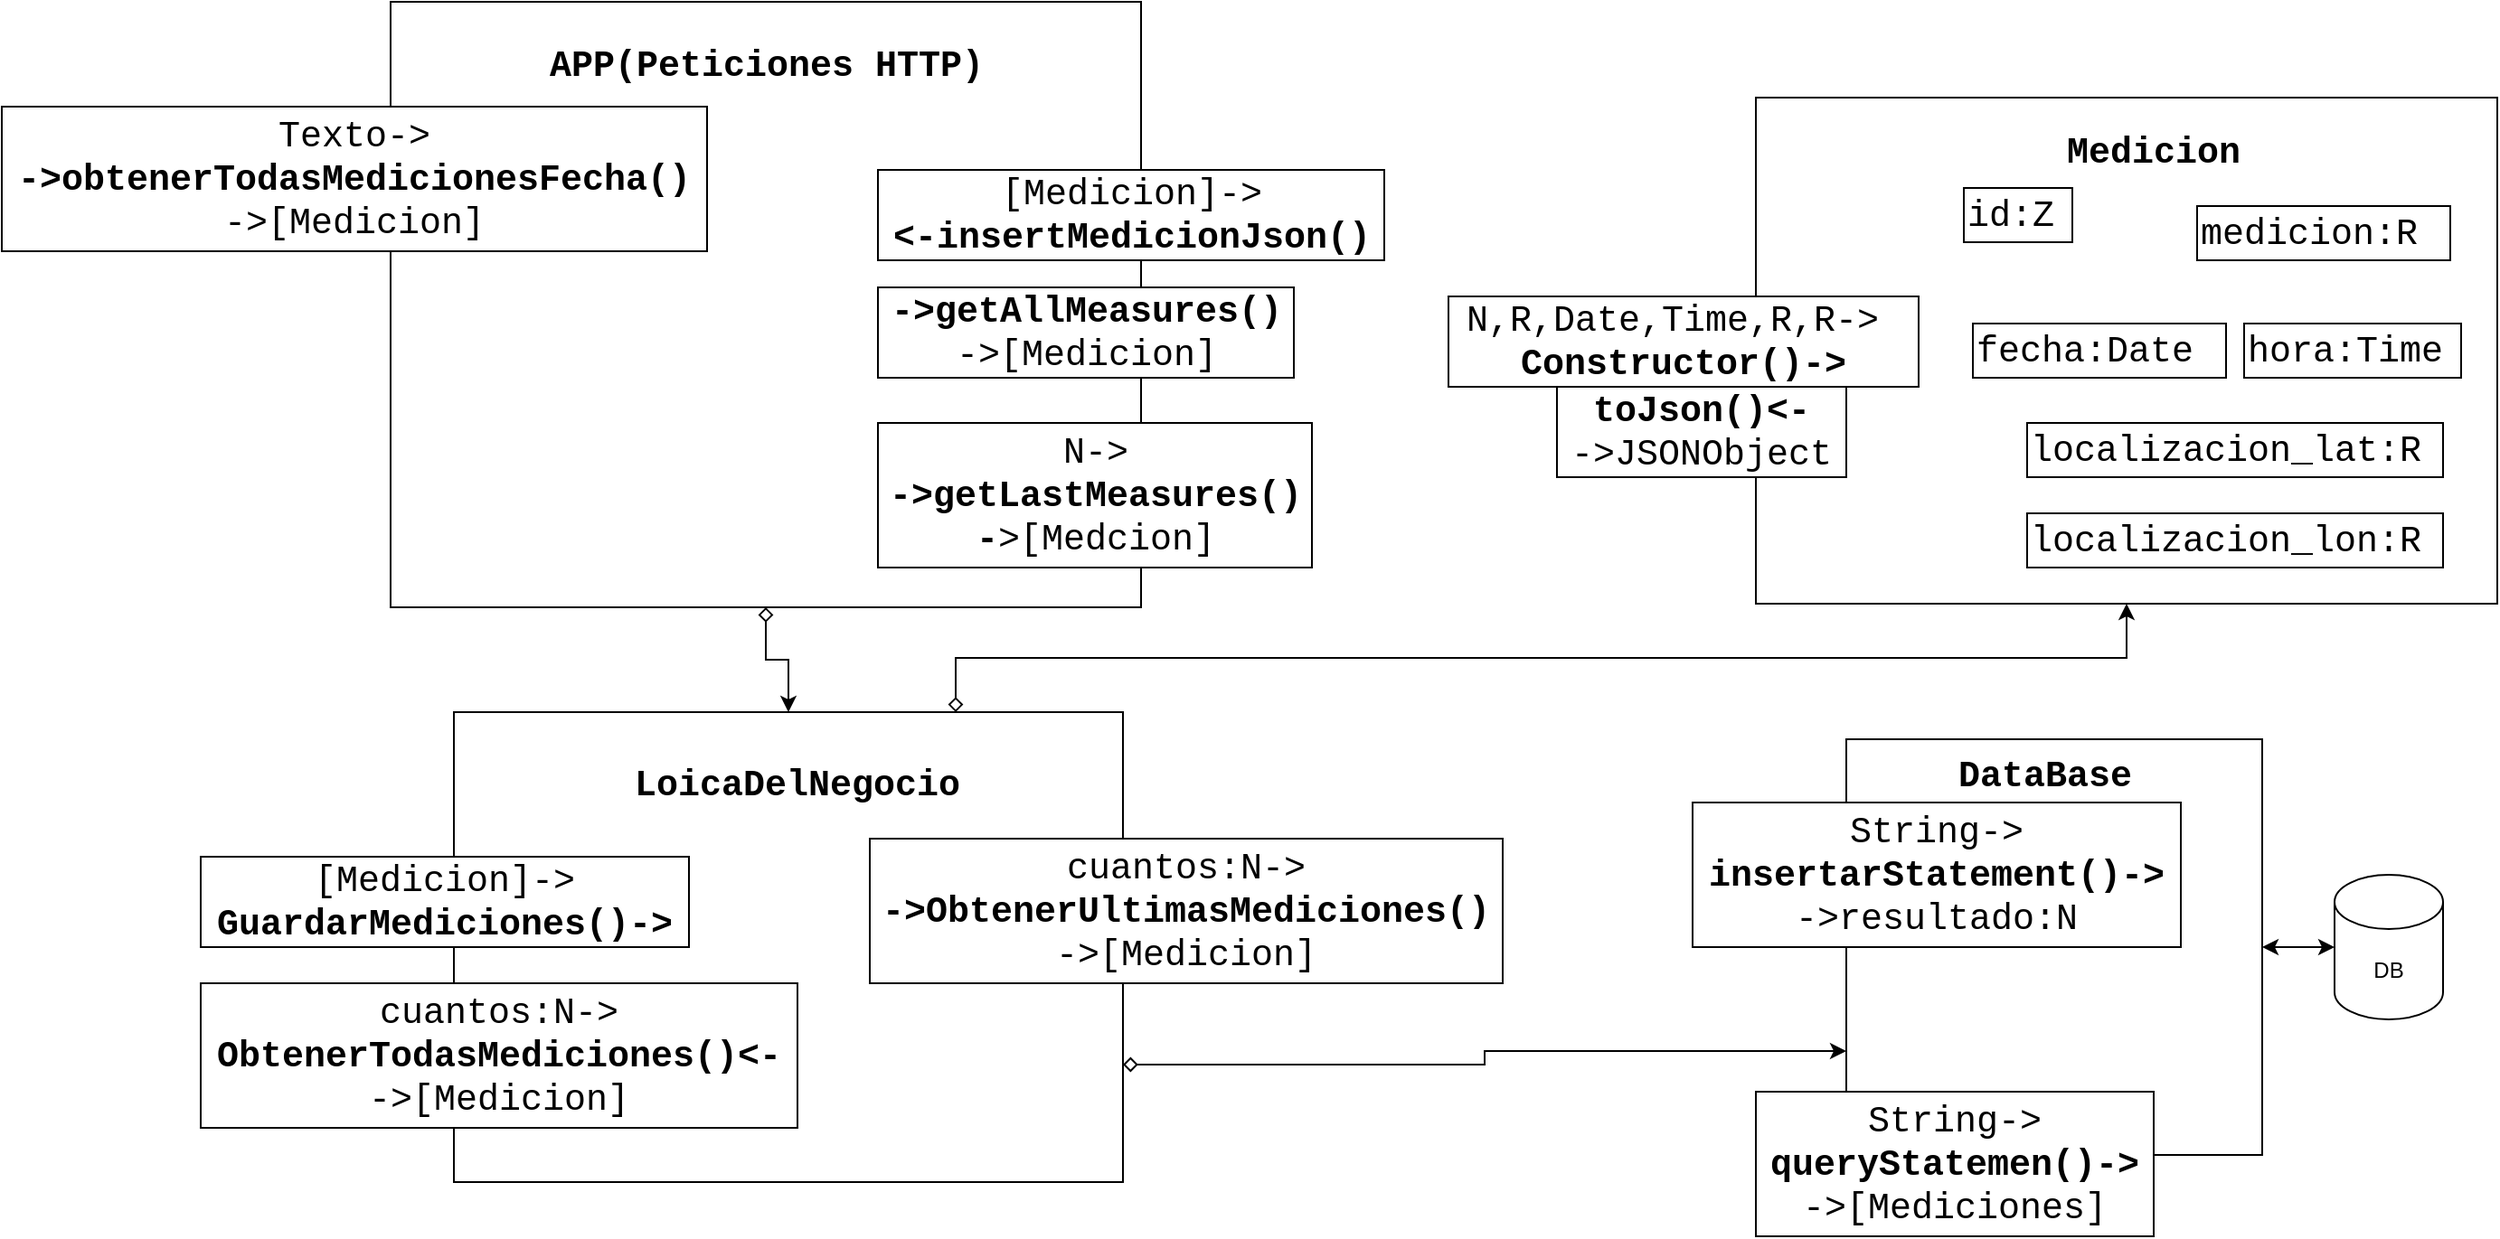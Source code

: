 <mxfile version="15.4.0" type="device" pages="6"><diagram id="foed9uxpL5My0yspYUQ-" name="General"><mxGraphModel dx="2249" dy="822" grid="1" gridSize="10" guides="1" tooltips="1" connect="1" arrows="1" fold="1" page="1" pageScale="1" pageWidth="827" pageHeight="1169" math="0" shadow="0"><root><mxCell id="0"/><mxCell id="1" parent="0"/><mxCell id="3-_F2z3tW-UTjKVy8Dwz-13" style="edgeStyle=orthogonalEdgeStyle;rounded=0;orthogonalLoop=1;jettySize=auto;html=1;exitX=0.5;exitY=1;exitDx=0;exitDy=0;entryX=0.5;entryY=0;entryDx=0;entryDy=0;startArrow=diamond;startFill=0;" parent="1" source="Wq_YDlOP-gJA1r4Sld_8-1" target="3-_F2z3tW-UTjKVy8Dwz-7" edge="1"><mxGeometry relative="1" as="geometry"/></mxCell><mxCell id="Wq_YDlOP-gJA1r4Sld_8-1" value="" style="rounded=0;whiteSpace=wrap;html=1;" parent="1" vertex="1"><mxGeometry x="-585" y="417" width="415" height="335" as="geometry"/></mxCell><mxCell id="Wq_YDlOP-gJA1r4Sld_8-2" value="APP(Peticiones HTTP)" style="text;html=1;strokeColor=none;fillColor=none;align=center;verticalAlign=middle;whiteSpace=wrap;rounded=0;fontStyle=1;fontFamily=Courier New;fontSize=20;" parent="1" vertex="1"><mxGeometry x="-501.25" y="442" width="247.5" height="20" as="geometry"/></mxCell><mxCell id="Wq_YDlOP-gJA1r4Sld_8-3" value="[Medicion]-&amp;gt;&lt;br&gt;&lt;b&gt;&amp;lt;-insertMedicionJson()&lt;/b&gt;" style="rounded=0;whiteSpace=wrap;html=1;fontFamily=Courier New;fontSize=20;align=center;fontStyle=0;autosize=1;" parent="1" vertex="1"><mxGeometry x="-315.5" y="510" width="280" height="50" as="geometry"/></mxCell><mxCell id="Wq_YDlOP-gJA1r4Sld_8-4" value="&lt;b&gt;-&amp;gt;getAllMeasures()&lt;br&gt;&lt;/b&gt;-&amp;gt;[Medicion]" style="rounded=0;whiteSpace=wrap;html=1;fontFamily=Courier New;fontSize=20;align=center;fontStyle=0;autosize=1;" parent="1" vertex="1"><mxGeometry x="-315.5" y="575" width="230" height="50" as="geometry"/></mxCell><mxCell id="Wq_YDlOP-gJA1r4Sld_8-5" value="N-&amp;gt;&lt;br&gt;&lt;b&gt;-&amp;gt;getLastMeasures()&lt;/b&gt;&lt;br&gt;&lt;b&gt;-&lt;/b&gt;&amp;gt;[Medcion]" style="rounded=0;whiteSpace=wrap;html=1;fontFamily=Courier New;fontSize=20;align=center;fontStyle=0;autosize=1;" parent="1" vertex="1"><mxGeometry x="-315.5" y="650" width="240" height="80" as="geometry"/></mxCell><mxCell id="THQrVap-mPW-3qko5UC2-1" value="" style="rounded=0;whiteSpace=wrap;html=1;" parent="1" vertex="1"><mxGeometry x="170" y="470" width="410" height="280" as="geometry"/></mxCell><mxCell id="THQrVap-mPW-3qko5UC2-2" value="Medicion" style="text;html=1;strokeColor=none;fillColor=none;align=center;verticalAlign=middle;whiteSpace=wrap;rounded=0;fontStyle=1;fontFamily=Courier New;fontSize=20;" parent="1" vertex="1"><mxGeometry x="310" y="490" width="160" height="20" as="geometry"/></mxCell><mxCell id="THQrVap-mPW-3qko5UC2-3" value="id:Z" style="rounded=0;whiteSpace=wrap;html=1;fontFamily=Courier New;fontSize=20;align=left;fontStyle=0;autosize=1;" parent="1" vertex="1"><mxGeometry x="285" y="520" width="60" height="30" as="geometry"/></mxCell><mxCell id="THQrVap-mPW-3qko5UC2-4" value="medicion:R" style="rounded=0;whiteSpace=wrap;html=1;fontFamily=Courier New;fontSize=20;align=left;fontStyle=0;autosize=1;" parent="1" vertex="1"><mxGeometry x="414" y="530" width="140" height="30" as="geometry"/></mxCell><mxCell id="THQrVap-mPW-3qko5UC2-5" value="fecha:Date" style="rounded=0;whiteSpace=wrap;html=1;fontFamily=Courier New;fontSize=20;align=left;fontStyle=0;autosize=1;" parent="1" vertex="1"><mxGeometry x="290" y="595" width="140" height="30" as="geometry"/></mxCell><mxCell id="THQrVap-mPW-3qko5UC2-6" value="hora:Time" style="rounded=0;whiteSpace=wrap;html=1;fontFamily=Courier New;fontSize=20;align=left;fontStyle=0;autosize=1;" parent="1" vertex="1"><mxGeometry x="440" y="595" width="120" height="30" as="geometry"/></mxCell><mxCell id="THQrVap-mPW-3qko5UC2-7" value="localizacion_lat:R" style="rounded=0;whiteSpace=wrap;html=1;fontFamily=Courier New;fontSize=20;align=left;fontStyle=0;autosize=1;" parent="1" vertex="1"><mxGeometry x="320" y="650" width="230" height="30" as="geometry"/></mxCell><mxCell id="THQrVap-mPW-3qko5UC2-8" value="localizacion_lon:R" style="rounded=0;whiteSpace=wrap;html=1;fontFamily=Courier New;fontSize=20;align=left;fontStyle=0;autosize=1;" parent="1" vertex="1"><mxGeometry x="320" y="700" width="230" height="30" as="geometry"/></mxCell><mxCell id="THQrVap-mPW-3qko5UC2-9" value="N,R,Date,Time,R,R-&amp;gt;&amp;nbsp;&lt;br&gt;&lt;b&gt;Constructor()-&amp;gt;&lt;/b&gt;" style="rounded=0;whiteSpace=wrap;html=1;fontFamily=Courier New;fontSize=20;align=center;fontStyle=0;autosize=1;" parent="1" vertex="1"><mxGeometry y="580" width="260" height="50" as="geometry"/></mxCell><mxCell id="THQrVap-mPW-3qko5UC2-10" value="&lt;b&gt;toJson()&amp;lt;-&lt;/b&gt;&lt;br&gt;-&amp;gt;JSONObject" style="rounded=0;whiteSpace=wrap;html=1;fontFamily=Courier New;fontSize=20;align=center;fontStyle=0;autosize=1;" parent="1" vertex="1"><mxGeometry x="60" y="630" width="160" height="50" as="geometry"/></mxCell><mxCell id="3-_F2z3tW-UTjKVy8Dwz-22" style="edgeStyle=orthogonalEdgeStyle;rounded=0;orthogonalLoop=1;jettySize=auto;html=1;exitX=0.75;exitY=0;exitDx=0;exitDy=0;entryX=0.5;entryY=1;entryDx=0;entryDy=0;startArrow=diamond;startFill=0;" parent="1" source="3-_F2z3tW-UTjKVy8Dwz-7" target="THQrVap-mPW-3qko5UC2-1" edge="1"><mxGeometry relative="1" as="geometry"/></mxCell><mxCell id="3-_F2z3tW-UTjKVy8Dwz-23" style="edgeStyle=orthogonalEdgeStyle;rounded=0;orthogonalLoop=1;jettySize=auto;html=1;exitX=1;exitY=0.75;exitDx=0;exitDy=0;entryX=0;entryY=0.75;entryDx=0;entryDy=0;startArrow=diamond;startFill=0;" parent="1" source="3-_F2z3tW-UTjKVy8Dwz-7" target="3-_F2z3tW-UTjKVy8Dwz-16" edge="1"><mxGeometry relative="1" as="geometry"><Array as="points"><mxPoint x="20" y="1005"/><mxPoint x="20" y="997"/></Array></mxGeometry></mxCell><mxCell id="3-_F2z3tW-UTjKVy8Dwz-7" value="" style="rounded=0;whiteSpace=wrap;html=1;" parent="1" vertex="1"><mxGeometry x="-550" y="810" width="370" height="260" as="geometry"/></mxCell><mxCell id="3-_F2z3tW-UTjKVy8Dwz-8" value="LoicaDelNegocio" style="text;html=1;strokeColor=none;fillColor=none;align=center;verticalAlign=middle;whiteSpace=wrap;rounded=0;fontStyle=1;fontFamily=Courier New;fontSize=20;" parent="1" vertex="1"><mxGeometry x="-440" y="840" width="160" height="20" as="geometry"/></mxCell><mxCell id="3-_F2z3tW-UTjKVy8Dwz-9" value="cuantos:N-&amp;gt;&lt;br&gt;&lt;b&gt;ObtenerTodasMediciones()&amp;lt;-&lt;/b&gt;&lt;br&gt;-&amp;gt;[Medicion]" style="rounded=0;whiteSpace=wrap;html=1;fontFamily=Courier New;fontSize=20;align=center;fontStyle=0;autosize=1;" parent="1" vertex="1"><mxGeometry x="-690" y="960" width="330" height="80" as="geometry"/></mxCell><mxCell id="3-_F2z3tW-UTjKVy8Dwz-10" value="cuantos:N-&amp;gt;&lt;br&gt;&lt;b&gt;-&amp;gt;ObtenerUltimasMediciones()&lt;/b&gt;&lt;br&gt;-&amp;gt;[Medicion]" style="rounded=0;whiteSpace=wrap;html=1;fontFamily=Courier New;fontSize=20;align=center;fontStyle=0;autosize=1;" parent="1" vertex="1"><mxGeometry x="-320" y="880" width="350" height="80" as="geometry"/></mxCell><mxCell id="3-_F2z3tW-UTjKVy8Dwz-11" value="[Medicion]-&amp;gt;&lt;br&gt;&lt;b&gt;GuardarMediciones()-&amp;gt;&lt;/b&gt;" style="rounded=0;whiteSpace=wrap;html=1;fontFamily=Courier New;fontSize=20;align=center;fontStyle=0;autosize=1;" parent="1" vertex="1"><mxGeometry x="-690" y="890" width="270" height="50" as="geometry"/></mxCell><mxCell id="3-_F2z3tW-UTjKVy8Dwz-14" value="DB" style="shape=cylinder3;whiteSpace=wrap;html=1;boundedLbl=1;backgroundOutline=1;size=15;" parent="1" vertex="1"><mxGeometry x="490" y="900" width="60" height="80" as="geometry"/></mxCell><mxCell id="3-_F2z3tW-UTjKVy8Dwz-15" style="edgeStyle=orthogonalEdgeStyle;rounded=0;orthogonalLoop=1;jettySize=auto;html=1;exitX=1;exitY=0.5;exitDx=0;exitDy=0;entryX=0;entryY=0.5;entryDx=0;entryDy=0;entryPerimeter=0;startArrow=classic;startFill=1;" parent="1" source="3-_F2z3tW-UTjKVy8Dwz-16" target="3-_F2z3tW-UTjKVy8Dwz-14" edge="1"><mxGeometry relative="1" as="geometry"/></mxCell><mxCell id="3-_F2z3tW-UTjKVy8Dwz-16" value="" style="rounded=0;whiteSpace=wrap;html=1;" parent="1" vertex="1"><mxGeometry x="220" y="825" width="230" height="230" as="geometry"/></mxCell><mxCell id="3-_F2z3tW-UTjKVy8Dwz-17" value="DataBase" style="text;html=1;strokeColor=none;fillColor=none;align=center;verticalAlign=middle;whiteSpace=wrap;rounded=0;fontStyle=1;fontFamily=Courier New;fontSize=20;" parent="1" vertex="1"><mxGeometry x="250" y="835" width="160" height="20" as="geometry"/></mxCell><mxCell id="3-_F2z3tW-UTjKVy8Dwz-18" value="String-&amp;gt;&lt;br&gt;&lt;b&gt;insertarStatement()-&amp;gt;&lt;/b&gt;&lt;br&gt;-&amp;gt;resultado:N" style="rounded=0;whiteSpace=wrap;html=1;fontFamily=Courier New;fontSize=20;align=center;fontStyle=0;autosize=1;" parent="1" vertex="1"><mxGeometry x="135" y="860" width="270" height="80" as="geometry"/></mxCell><mxCell id="3-_F2z3tW-UTjKVy8Dwz-19" value="String-&amp;gt;&lt;br&gt;&lt;b&gt;queryStatemen()-&amp;gt;&lt;/b&gt;&lt;br&gt;-&amp;gt;[Mediciones]" style="rounded=0;whiteSpace=wrap;html=1;fontFamily=Courier New;fontSize=20;align=center;fontStyle=0;autosize=1;" parent="1" vertex="1"><mxGeometry x="170" y="1020" width="220" height="80" as="geometry"/></mxCell><mxCell id="ooShyej7sPeiqn7igyCG-1" value="Texto-&amp;gt;&lt;br&gt;&lt;b&gt;-&amp;gt;obtenerTodasMedicionesFecha()&lt;/b&gt;&lt;br&gt;-&amp;gt;[Medicion]" style="rounded=0;whiteSpace=wrap;html=1;fontFamily=Courier New;fontSize=20;align=center;fontStyle=0;autosize=1;" vertex="1" parent="1"><mxGeometry x="-800" y="475" width="390" height="80" as="geometry"/></mxCell></root></mxGraphModel></diagram><diagram id="qp84HI22kDXCDw7DM4kk" name="LogicaNegocio"><mxGraphModel dx="1422" dy="822" grid="1" gridSize="10" guides="1" tooltips="1" connect="1" arrows="1" fold="1" page="1" pageScale="1" pageWidth="827" pageHeight="1169" math="0" shadow="0"><root><mxCell id="oxHScRqmfe43PQKlVCyX-0"/><mxCell id="oxHScRqmfe43PQKlVCyX-1" parent="oxHScRqmfe43PQKlVCyX-0"/><mxCell id="03vqXKPT3O4fJ7zVz9gh-1" value="" style="rounded=0;whiteSpace=wrap;html=1;" vertex="1" parent="oxHScRqmfe43PQKlVCyX-1"><mxGeometry x="140" y="50" width="370" height="260" as="geometry"/></mxCell><mxCell id="03vqXKPT3O4fJ7zVz9gh-2" value="LogicaDelNegocio" style="text;html=1;strokeColor=none;fillColor=none;align=center;verticalAlign=middle;whiteSpace=wrap;rounded=0;fontStyle=1;fontFamily=Courier New;fontSize=20;" vertex="1" parent="oxHScRqmfe43PQKlVCyX-1"><mxGeometry x="250" y="80" width="160" height="20" as="geometry"/></mxCell><mxCell id="03vqXKPT3O4fJ7zVz9gh-3" value="cuantos:N-&amp;gt;&lt;br&gt;&lt;b&gt;ObtenerTodasMediciones()&amp;lt;-&lt;/b&gt;&lt;br&gt;-&amp;gt;[Medicion]" style="rounded=0;whiteSpace=wrap;html=1;fontFamily=Courier New;fontSize=20;align=center;fontStyle=0;autosize=1;" vertex="1" parent="oxHScRqmfe43PQKlVCyX-1"><mxGeometry y="200" width="330" height="80" as="geometry"/></mxCell><mxCell id="03vqXKPT3O4fJ7zVz9gh-4" value="cuantos:N-&amp;gt;&lt;br&gt;&lt;b&gt;-&amp;gt;ObtenerUltimasMediciones()&lt;/b&gt;&lt;br&gt;-&amp;gt;[Medicion]" style="rounded=0;whiteSpace=wrap;html=1;fontFamily=Courier New;fontSize=20;align=center;fontStyle=0;autosize=1;" vertex="1" parent="oxHScRqmfe43PQKlVCyX-1"><mxGeometry x="370" y="120" width="350" height="80" as="geometry"/></mxCell><mxCell id="03vqXKPT3O4fJ7zVz9gh-5" value="[Medicion]-&amp;gt;&lt;br&gt;&lt;b&gt;GuardarMediciones()-&amp;gt;&lt;/b&gt;" style="rounded=0;whiteSpace=wrap;html=1;fontFamily=Courier New;fontSize=20;align=center;fontStyle=0;autosize=1;" vertex="1" parent="oxHScRqmfe43PQKlVCyX-1"><mxGeometry y="130" width="270" height="50" as="geometry"/></mxCell></root></mxGraphModel></diagram><diagram id="w0gtnLFdKodsu0-Rn5YO" name="DataBase"><mxGraphModel dx="1422" dy="822" grid="1" gridSize="10" guides="1" tooltips="1" connect="1" arrows="1" fold="1" page="1" pageScale="1" pageWidth="827" pageHeight="1169" math="0" shadow="0"><root><mxCell id="1pEtUAjmeqNUH50PUSxf-0"/><mxCell id="1pEtUAjmeqNUH50PUSxf-1" parent="1pEtUAjmeqNUH50PUSxf-0"/><mxCell id="WdochyvhWm6tWSxPo9wT-4" value="DB" style="shape=cylinder3;whiteSpace=wrap;html=1;boundedLbl=1;backgroundOutline=1;size=15;" parent="1pEtUAjmeqNUH50PUSxf-1" vertex="1"><mxGeometry x="660" y="215" width="60" height="80" as="geometry"/></mxCell><mxCell id="WdochyvhWm6tWSxPo9wT-5" style="edgeStyle=orthogonalEdgeStyle;rounded=0;orthogonalLoop=1;jettySize=auto;html=1;exitX=1;exitY=0.5;exitDx=0;exitDy=0;entryX=0;entryY=0.5;entryDx=0;entryDy=0;entryPerimeter=0;startArrow=classic;startFill=1;" parent="1pEtUAjmeqNUH50PUSxf-1" source="WdochyvhWm6tWSxPo9wT-6" target="WdochyvhWm6tWSxPo9wT-4" edge="1"><mxGeometry relative="1" as="geometry"/></mxCell><mxCell id="WdochyvhWm6tWSxPo9wT-6" value="" style="rounded=0;whiteSpace=wrap;html=1;" parent="1pEtUAjmeqNUH50PUSxf-1" vertex="1"><mxGeometry x="390" y="140" width="230" height="230" as="geometry"/></mxCell><mxCell id="WdochyvhWm6tWSxPo9wT-7" value="DataBase" style="text;html=1;strokeColor=none;fillColor=none;align=center;verticalAlign=middle;whiteSpace=wrap;rounded=0;fontStyle=1;fontFamily=Courier New;fontSize=20;" parent="1pEtUAjmeqNUH50PUSxf-1" vertex="1"><mxGeometry x="420" y="150" width="160" height="20" as="geometry"/></mxCell><mxCell id="WdochyvhWm6tWSxPo9wT-10" value="String-&amp;gt;&lt;br&gt;&lt;b&gt;insertarStatemente()-&amp;gt;&lt;/b&gt;&lt;br&gt;-&amp;gt;resultado:N" style="rounded=0;whiteSpace=wrap;html=1;fontFamily=Courier New;fontSize=20;align=center;fontStyle=0;autosize=1;" parent="1pEtUAjmeqNUH50PUSxf-1" vertex="1"><mxGeometry x="300" y="175" width="280" height="80" as="geometry"/></mxCell><mxCell id="WdochyvhWm6tWSxPo9wT-15" value="String-&amp;gt;&lt;br&gt;&lt;b&gt;queryStatemen()-&amp;gt;&lt;/b&gt;&lt;br&gt;-&amp;gt;[Mediciones]" style="rounded=0;whiteSpace=wrap;html=1;fontFamily=Courier New;fontSize=20;align=center;fontStyle=0;autosize=1;" parent="1pEtUAjmeqNUH50PUSxf-1" vertex="1"><mxGeometry x="320" y="265" width="220" height="80" as="geometry"/></mxCell></root></mxGraphModel></diagram><diagram id="bUzepzlNYxi9SpJuXL75" name="App"><mxGraphModel dx="2249" dy="822" grid="1" gridSize="10" guides="1" tooltips="1" connect="1" arrows="1" fold="1" page="1" pageScale="1" pageWidth="827" pageHeight="1169" math="0" shadow="0"><root><mxCell id="zBbYKw_T9ifCZaIw4I12-0"/><mxCell id="zBbYKw_T9ifCZaIw4I12-1" parent="zBbYKw_T9ifCZaIw4I12-0"/><mxCell id="BDCDZJ-4NLq7Fj5D4lRi-2" value="" style="rounded=0;whiteSpace=wrap;html=1;" parent="zBbYKw_T9ifCZaIw4I12-1" vertex="1"><mxGeometry x="-280" y="55" width="340" height="335" as="geometry"/></mxCell><mxCell id="BDCDZJ-4NLq7Fj5D4lRi-3" value="APP(Peticiones HTTP)" style="text;html=1;strokeColor=none;fillColor=none;align=center;verticalAlign=middle;whiteSpace=wrap;rounded=0;fontStyle=1;fontFamily=Courier New;fontSize=20;" parent="zBbYKw_T9ifCZaIw4I12-1" vertex="1"><mxGeometry x="-271.25" y="80" width="247.5" height="20" as="geometry"/></mxCell><mxCell id="BDCDZJ-4NLq7Fj5D4lRi-4" value="[Medicion]-&amp;gt;&lt;br&gt;&lt;b&gt;&amp;lt;-insertMedicionJson()&lt;/b&gt;" style="rounded=0;whiteSpace=wrap;html=1;fontFamily=Courier New;fontSize=20;align=center;fontStyle=0;autosize=1;" parent="zBbYKw_T9ifCZaIw4I12-1" vertex="1"><mxGeometry x="-110" y="130" width="280" height="50" as="geometry"/></mxCell><mxCell id="BDCDZJ-4NLq7Fj5D4lRi-6" value="&lt;b&gt;-&amp;gt;getAllMeasures()&lt;br&gt;&lt;/b&gt;-&amp;gt;[Medicion]" style="rounded=0;whiteSpace=wrap;html=1;fontFamily=Courier New;fontSize=20;align=center;fontStyle=0;autosize=1;" parent="zBbYKw_T9ifCZaIw4I12-1" vertex="1"><mxGeometry x="-77.5" y="197.5" width="230" height="50" as="geometry"/></mxCell><mxCell id="BDCDZJ-4NLq7Fj5D4lRi-9" value="N-&amp;gt;&lt;br&gt;&lt;b&gt;-&amp;gt;getLastMeasures()&lt;/b&gt;&lt;br&gt;&lt;b&gt;-&lt;/b&gt;&amp;gt;[Medcion]" style="rounded=0;whiteSpace=wrap;html=1;fontFamily=Courier New;fontSize=20;align=center;fontStyle=0;autosize=1;" parent="zBbYKw_T9ifCZaIw4I12-1" vertex="1"><mxGeometry x="-87" y="275" width="240" height="80" as="geometry"/></mxCell></root></mxGraphModel></diagram><diagram id="7NqgR-EMvv38D-NH5dh9" name="Medicion"><mxGraphModel dx="1422" dy="822" grid="1" gridSize="10" guides="1" tooltips="1" connect="1" arrows="1" fold="1" page="1" pageScale="1" pageWidth="827" pageHeight="1169" math="0" shadow="0"><root><mxCell id="wBpfsbgUCTy4mSZynKal-0"/><mxCell id="wBpfsbgUCTy4mSZynKal-1" parent="wBpfsbgUCTy4mSZynKal-0"/><mxCell id="E45bBRWr190aImn9dFcw-0" value="" style="rounded=0;whiteSpace=wrap;html=1;" parent="wBpfsbgUCTy4mSZynKal-1" vertex="1"><mxGeometry x="170" y="90" width="410" height="280" as="geometry"/></mxCell><mxCell id="E45bBRWr190aImn9dFcw-1" value="Medicion" style="text;html=1;strokeColor=none;fillColor=none;align=center;verticalAlign=middle;whiteSpace=wrap;rounded=0;fontStyle=1;fontFamily=Courier New;fontSize=20;" parent="wBpfsbgUCTy4mSZynKal-1" vertex="1"><mxGeometry x="310" y="110" width="160" height="20" as="geometry"/></mxCell><mxCell id="E45bBRWr190aImn9dFcw-3" value="id:Z" style="rounded=0;whiteSpace=wrap;html=1;fontFamily=Courier New;fontSize=20;align=left;fontStyle=0;autosize=1;" parent="wBpfsbgUCTy4mSZynKal-1" vertex="1"><mxGeometry x="285" y="140" width="60" height="30" as="geometry"/></mxCell><mxCell id="E45bBRWr190aImn9dFcw-4" value="medicion:R" style="rounded=0;whiteSpace=wrap;html=1;fontFamily=Courier New;fontSize=20;align=left;fontStyle=0;autosize=1;" parent="wBpfsbgUCTy4mSZynKal-1" vertex="1"><mxGeometry x="414" y="150" width="140" height="30" as="geometry"/></mxCell><mxCell id="E45bBRWr190aImn9dFcw-5" value="fecha:Date" style="rounded=0;whiteSpace=wrap;html=1;fontFamily=Courier New;fontSize=20;align=left;fontStyle=0;autosize=1;" parent="wBpfsbgUCTy4mSZynKal-1" vertex="1"><mxGeometry x="290" y="215" width="140" height="30" as="geometry"/></mxCell><mxCell id="E45bBRWr190aImn9dFcw-6" value="hora:Time" style="rounded=0;whiteSpace=wrap;html=1;fontFamily=Courier New;fontSize=20;align=left;fontStyle=0;autosize=1;" parent="wBpfsbgUCTy4mSZynKal-1" vertex="1"><mxGeometry x="440" y="215" width="120" height="30" as="geometry"/></mxCell><mxCell id="E45bBRWr190aImn9dFcw-7" value="localizacion_lat:R" style="rounded=0;whiteSpace=wrap;html=1;fontFamily=Courier New;fontSize=20;align=left;fontStyle=0;autosize=1;" parent="wBpfsbgUCTy4mSZynKal-1" vertex="1"><mxGeometry x="320" y="270" width="230" height="30" as="geometry"/></mxCell><mxCell id="E45bBRWr190aImn9dFcw-8" value="localizacion_lon:R" style="rounded=0;whiteSpace=wrap;html=1;fontFamily=Courier New;fontSize=20;align=left;fontStyle=0;autosize=1;" parent="wBpfsbgUCTy4mSZynKal-1" vertex="1"><mxGeometry x="320" y="320" width="230" height="30" as="geometry"/></mxCell><mxCell id="E45bBRWr190aImn9dFcw-9" value="N,R,Date,Time,R,R-&amp;gt;&amp;nbsp;&lt;br&gt;&lt;b&gt;Constructor()-&amp;gt;&lt;/b&gt;" style="rounded=0;whiteSpace=wrap;html=1;fontFamily=Courier New;fontSize=20;align=center;fontStyle=0;autosize=1;" parent="wBpfsbgUCTy4mSZynKal-1" vertex="1"><mxGeometry x="10" y="180" width="260" height="50" as="geometry"/></mxCell><mxCell id="E45bBRWr190aImn9dFcw-10" value="&lt;b&gt;toJson()&amp;lt;-&lt;/b&gt;&lt;br&gt;-&amp;gt;JSONObject" style="rounded=0;whiteSpace=wrap;html=1;fontFamily=Courier New;fontSize=20;align=center;fontStyle=0;autosize=1;" parent="wBpfsbgUCTy4mSZynKal-1" vertex="1"><mxGeometry x="60" y="250" width="160" height="50" as="geometry"/></mxCell></root></mxGraphModel></diagram><diagram id="0kHZmmWdF9rgspi6Tlw1" name="Proyecto"><mxGraphModel dx="7462" dy="3305" grid="1" gridSize="10" guides="1" tooltips="1" connect="1" arrows="1" fold="1" page="1" pageScale="1" pageWidth="827" pageHeight="1169" math="0" shadow="0"><root><mxCell id="z5iqXQoesWaznXJLHsh2-0"/><mxCell id="z5iqXQoesWaznXJLHsh2-1" parent="z5iqXQoesWaznXJLHsh2-0"/><mxCell id="E0PRmFKpdzCHpF8ELTyp-0" style="edgeStyle=orthogonalEdgeStyle;rounded=0;orthogonalLoop=1;jettySize=auto;html=1;exitX=0.5;exitY=1;exitDx=0;exitDy=0;entryX=0.5;entryY=0;entryDx=0;entryDy=0;startArrow=diamond;startFill=0;" edge="1" parent="z5iqXQoesWaznXJLHsh2-1" source="E0PRmFKpdzCHpF8ELTyp-1" target="E0PRmFKpdzCHpF8ELTyp-20"><mxGeometry relative="1" as="geometry"/></mxCell><mxCell id="E0PRmFKpdzCHpF8ELTyp-1" value="" style="rounded=0;whiteSpace=wrap;html=1;" vertex="1" parent="z5iqXQoesWaznXJLHsh2-1"><mxGeometry x="-385" y="-658.5" width="415" height="335" as="geometry"/></mxCell><mxCell id="E0PRmFKpdzCHpF8ELTyp-2" value="APP(Peticiones HTTP)" style="text;html=1;strokeColor=none;fillColor=none;align=center;verticalAlign=middle;whiteSpace=wrap;rounded=0;fontStyle=1;fontFamily=Courier New;fontSize=20;" vertex="1" parent="z5iqXQoesWaznXJLHsh2-1"><mxGeometry x="-301.25" y="-633.5" width="247.5" height="20" as="geometry"/></mxCell><mxCell id="E0PRmFKpdzCHpF8ELTyp-378" style="edgeStyle=orthogonalEdgeStyle;rounded=0;orthogonalLoop=1;jettySize=auto;html=1;exitX=0.25;exitY=1;exitDx=0;exitDy=0;entryX=0.25;entryY=0;entryDx=0;entryDy=0;startArrow=none;startFill=0;strokeWidth=2;fillColor=#f8cecc;strokeColor=#b85450;" edge="1" parent="z5iqXQoesWaznXJLHsh2-1" source="E0PRmFKpdzCHpF8ELTyp-3" target="E0PRmFKpdzCHpF8ELTyp-24"><mxGeometry relative="1" as="geometry"/></mxCell><mxCell id="E0PRmFKpdzCHpF8ELTyp-379" value="&lt;font style=&quot;font-size: 30px&quot;&gt;8&lt;/font&gt;" style="edgeLabel;html=1;align=center;verticalAlign=middle;resizable=0;points=[];" vertex="1" connectable="0" parent="E0PRmFKpdzCHpF8ELTyp-378"><mxGeometry x="0.324" y="-3" relative="1" as="geometry"><mxPoint as="offset"/></mxGeometry></mxCell><mxCell id="E0PRmFKpdzCHpF8ELTyp-3" value="[Medicion]-&amp;gt;&lt;br&gt;&lt;b&gt;insertMedicionJson()-&amp;gt;&lt;/b&gt;" style="rounded=0;whiteSpace=wrap;html=1;fontFamily=Courier New;fontSize=20;align=center;fontStyle=0;autosize=1;" vertex="1" parent="z5iqXQoesWaznXJLHsh2-1"><mxGeometry x="-540" y="-597.5" width="280" height="50" as="geometry"/></mxCell><mxCell id="E0PRmFKpdzCHpF8ELTyp-4" value="&lt;b&gt;-&amp;gt;getAllMeasures()&lt;br&gt;&lt;/b&gt;-&amp;gt;[Medicion]" style="rounded=0;whiteSpace=wrap;html=1;fontFamily=Courier New;fontSize=20;align=center;fontStyle=0;autosize=1;" vertex="1" parent="z5iqXQoesWaznXJLHsh2-1"><mxGeometry x="-45" y="-514.5" width="230" height="50" as="geometry"/></mxCell><mxCell id="E0PRmFKpdzCHpF8ELTyp-5" value="N-&amp;gt;&lt;br&gt;&lt;b&gt;-&amp;gt;getLastMeasures()&lt;/b&gt;&lt;br&gt;&lt;b&gt;-&lt;/b&gt;&amp;gt;[Medcion]" style="rounded=0;whiteSpace=wrap;html=1;fontFamily=Courier New;fontSize=20;align=center;fontStyle=0;autosize=1;" vertex="1" parent="z5iqXQoesWaznXJLHsh2-1"><mxGeometry x="-45" y="-435.5" width="240" height="80" as="geometry"/></mxCell><mxCell id="E0PRmFKpdzCHpF8ELTyp-6" value="&lt;b&gt;getAllMeasuresWeb()&amp;lt;-&lt;/b&gt;" style="rounded=0;whiteSpace=wrap;html=1;fontFamily=Courier New;fontSize=20;align=center;fontStyle=0;autosize=1;" vertex="1" parent="z5iqXQoesWaznXJLHsh2-1"><mxGeometry x="-450" y="-496" width="270" height="30" as="geometry"/></mxCell><mxCell id="E0PRmFKpdzCHpF8ELTyp-390" style="edgeStyle=orthogonalEdgeStyle;rounded=0;orthogonalLoop=1;jettySize=auto;html=1;exitX=1;exitY=0.5;exitDx=0;exitDy=0;entryX=1;entryY=0;entryDx=0;entryDy=0;startArrow=none;startFill=0;strokeWidth=2;gradientColor=#97d077;fillColor=#d5e8d4;strokeColor=#82b366;" edge="1" parent="z5iqXQoesWaznXJLHsh2-1" source="E0PRmFKpdzCHpF8ELTyp-7" target="E0PRmFKpdzCHpF8ELTyp-23"><mxGeometry relative="1" as="geometry"><Array as="points"><mxPoint x="270" y="-551"/><mxPoint x="270" y="-195"/></Array></mxGeometry></mxCell><mxCell id="E0PRmFKpdzCHpF8ELTyp-391" value="&lt;font style=&quot;font-size: 30px&quot;&gt;3&lt;/font&gt;" style="edgeLabel;html=1;align=center;verticalAlign=middle;resizable=0;points=[];" vertex="1" connectable="0" parent="E0PRmFKpdzCHpF8ELTyp-390"><mxGeometry x="-0.036" y="-3" relative="1" as="geometry"><mxPoint as="offset"/></mxGeometry></mxCell><mxCell id="E0PRmFKpdzCHpF8ELTyp-402" style="edgeStyle=orthogonalEdgeStyle;rounded=0;orthogonalLoop=1;jettySize=auto;html=1;exitX=0.75;exitY=0;exitDx=0;exitDy=0;entryX=0.25;entryY=1;entryDx=0;entryDy=0;startArrow=none;startFill=0;strokeWidth=2;gradientColor=#97d077;fillColor=#d5e8d4;strokeColor=#82b366;" edge="1" parent="z5iqXQoesWaznXJLHsh2-1" source="E0PRmFKpdzCHpF8ELTyp-7" target="E0PRmFKpdzCHpF8ELTyp-384"><mxGeometry relative="1" as="geometry"/></mxCell><mxCell id="E0PRmFKpdzCHpF8ELTyp-403" value="&lt;font style=&quot;font-size: 30px&quot;&gt;7&lt;/font&gt;" style="edgeLabel;html=1;align=center;verticalAlign=middle;resizable=0;points=[];" vertex="1" connectable="0" parent="E0PRmFKpdzCHpF8ELTyp-402"><mxGeometry x="0.203" y="-2" relative="1" as="geometry"><mxPoint as="offset"/></mxGeometry></mxCell><mxCell id="E0PRmFKpdzCHpF8ELTyp-7" value="&lt;b&gt;-&amp;gt;getLastMeasuresWeb()&lt;/b&gt;" style="rounded=0;whiteSpace=wrap;html=1;fontFamily=Courier New;fontSize=20;align=center;fontStyle=0;autosize=1;" vertex="1" parent="z5iqXQoesWaznXJLHsh2-1"><mxGeometry x="-80" y="-566" width="280" height="30" as="geometry"/></mxCell><mxCell id="E0PRmFKpdzCHpF8ELTyp-253" style="edgeStyle=orthogonalEdgeStyle;rounded=0;orthogonalLoop=1;jettySize=auto;html=1;exitX=0.25;exitY=1;exitDx=0;exitDy=0;entryX=0.5;entryY=1;entryDx=0;entryDy=0;startArrow=diamond;startFill=0;" edge="1" parent="z5iqXQoesWaznXJLHsh2-1" source="E0PRmFKpdzCHpF8ELTyp-20" target="E0PRmFKpdzCHpF8ELTyp-227"><mxGeometry relative="1" as="geometry"><Array as="points"><mxPoint x="-147" y="360"/><mxPoint x="-1875" y="360"/></Array></mxGeometry></mxCell><mxCell id="E0PRmFKpdzCHpF8ELTyp-254" style="edgeStyle=orthogonalEdgeStyle;rounded=0;orthogonalLoop=1;jettySize=auto;html=1;exitX=1;exitY=0.75;exitDx=0;exitDy=0;entryX=0.25;entryY=0;entryDx=0;entryDy=0;startArrow=diamond;startFill=0;" edge="1" parent="z5iqXQoesWaznXJLHsh2-1" source="E0PRmFKpdzCHpF8ELTyp-20" target="E0PRmFKpdzCHpF8ELTyp-27"><mxGeometry relative="1" as="geometry"/></mxCell><mxCell id="E0PRmFKpdzCHpF8ELTyp-20" value="" style="rounded=0;whiteSpace=wrap;html=1;" vertex="1" parent="z5iqXQoesWaznXJLHsh2-1"><mxGeometry x="-350" y="-265.5" width="370" height="260" as="geometry"/></mxCell><mxCell id="E0PRmFKpdzCHpF8ELTyp-21" value="LoicaDelNegocio" style="text;html=1;strokeColor=none;fillColor=none;align=center;verticalAlign=middle;whiteSpace=wrap;rounded=0;fontStyle=1;fontFamily=Courier New;fontSize=20;" vertex="1" parent="z5iqXQoesWaznXJLHsh2-1"><mxGeometry x="-240" y="-235.5" width="160" height="20" as="geometry"/></mxCell><mxCell id="E0PRmFKpdzCHpF8ELTyp-22" value="cuantos:N-&amp;gt;&lt;br&gt;&lt;b&gt;ObtenerTodasMediciones()&amp;lt;-&lt;/b&gt;&lt;br&gt;-&amp;gt;[Medicion]" style="rounded=0;whiteSpace=wrap;html=1;fontFamily=Courier New;fontSize=20;align=center;fontStyle=0;autosize=1;" vertex="1" parent="z5iqXQoesWaznXJLHsh2-1"><mxGeometry x="-490" y="-115.5" width="330" height="80" as="geometry"/></mxCell><mxCell id="E0PRmFKpdzCHpF8ELTyp-392" style="edgeStyle=orthogonalEdgeStyle;rounded=0;orthogonalLoop=1;jettySize=auto;html=1;exitX=1;exitY=0.75;exitDx=0;exitDy=0;entryX=0.75;entryY=1;entryDx=0;entryDy=0;startArrow=none;startFill=0;strokeWidth=2;gradientColor=#97d077;fillColor=#d5e8d4;strokeColor=#82b366;" edge="1" parent="z5iqXQoesWaznXJLHsh2-1" source="E0PRmFKpdzCHpF8ELTyp-23" target="E0PRmFKpdzCHpF8ELTyp-30"><mxGeometry relative="1" as="geometry"><Array as="points"><mxPoint x="440" y="-135"/><mxPoint x="440" y="363"/><mxPoint x="159" y="363"/></Array></mxGeometry></mxCell><mxCell id="E0PRmFKpdzCHpF8ELTyp-393" value="&lt;font style=&quot;font-size: 30px&quot;&gt;4&lt;/font&gt;" style="edgeLabel;html=1;align=center;verticalAlign=middle;resizable=0;points=[];" vertex="1" connectable="0" parent="E0PRmFKpdzCHpF8ELTyp-392"><mxGeometry x="0.211" y="-1" relative="1" as="geometry"><mxPoint as="offset"/></mxGeometry></mxCell><mxCell id="E0PRmFKpdzCHpF8ELTyp-399" style="edgeStyle=orthogonalEdgeStyle;rounded=0;orthogonalLoop=1;jettySize=auto;html=1;exitX=1;exitY=0.25;exitDx=0;exitDy=0;entryX=1;entryY=0;entryDx=0;entryDy=0;startArrow=none;startFill=0;strokeWidth=2;gradientColor=#97d077;fillColor=#d5e8d4;strokeColor=#82b366;" edge="1" parent="z5iqXQoesWaznXJLHsh2-1" source="E0PRmFKpdzCHpF8ELTyp-23" target="E0PRmFKpdzCHpF8ELTyp-7"><mxGeometry relative="1" as="geometry"><Array as="points"><mxPoint x="320" y="-175"/><mxPoint x="320" y="-586"/><mxPoint x="200" y="-586"/></Array></mxGeometry></mxCell><mxCell id="E0PRmFKpdzCHpF8ELTyp-401" value="&lt;font style=&quot;font-size: 30px&quot;&gt;6&lt;/font&gt;" style="edgeLabel;html=1;align=center;verticalAlign=middle;resizable=0;points=[];" vertex="1" connectable="0" parent="E0PRmFKpdzCHpF8ELTyp-399"><mxGeometry x="-0.021" relative="1" as="geometry"><mxPoint as="offset"/></mxGeometry></mxCell><mxCell id="E0PRmFKpdzCHpF8ELTyp-23" value="cuantos:N-&amp;gt;&lt;br&gt;&lt;b&gt;-&amp;gt;ObtenerUltimasMediciones()&lt;/b&gt;&lt;br&gt;-&amp;gt;[Medicion]" style="rounded=0;whiteSpace=wrap;html=1;fontFamily=Courier New;fontSize=20;align=center;fontStyle=0;autosize=1;" vertex="1" parent="z5iqXQoesWaznXJLHsh2-1"><mxGeometry x="-120" y="-195.5" width="350" height="80" as="geometry"/></mxCell><mxCell id="E0PRmFKpdzCHpF8ELTyp-380" style="edgeStyle=orthogonalEdgeStyle;rounded=0;orthogonalLoop=1;jettySize=auto;html=1;exitX=1;exitY=0.75;exitDx=0;exitDy=0;entryX=0;entryY=0.5;entryDx=0;entryDy=0;startArrow=none;startFill=0;strokeWidth=2;" edge="1" parent="z5iqXQoesWaznXJLHsh2-1" source="E0PRmFKpdzCHpF8ELTyp-24" target="E0PRmFKpdzCHpF8ELTyp-29"><mxGeometry relative="1" as="geometry"><Array as="points"><mxPoint x="-130" y="-148"/><mxPoint x="-130" y="133"/></Array></mxGeometry></mxCell><mxCell id="E0PRmFKpdzCHpF8ELTyp-381" value="&lt;font style=&quot;font-size: 30px&quot;&gt;9&lt;/font&gt;" style="edgeLabel;html=1;align=center;verticalAlign=middle;resizable=0;points=[];" vertex="1" connectable="0" parent="E0PRmFKpdzCHpF8ELTyp-380"><mxGeometry x="0.156" y="5" relative="1" as="geometry"><mxPoint as="offset"/></mxGeometry></mxCell><mxCell id="E0PRmFKpdzCHpF8ELTyp-24" value="[Medicion]-&amp;gt;&lt;br&gt;&lt;b&gt;GuardarMediciones()-&amp;gt;&lt;/b&gt;" style="rounded=0;whiteSpace=wrap;html=1;fontFamily=Courier New;fontSize=20;align=center;fontStyle=0;autosize=1;" vertex="1" parent="z5iqXQoesWaznXJLHsh2-1"><mxGeometry x="-490" y="-185.5" width="270" height="50" as="geometry"/></mxCell><mxCell id="E0PRmFKpdzCHpF8ELTyp-25" value="DB" style="shape=cylinder3;whiteSpace=wrap;html=1;boundedLbl=1;backgroundOutline=1;size=15;" vertex="1" parent="z5iqXQoesWaznXJLHsh2-1"><mxGeometry x="354" y="133" width="60" height="80" as="geometry"/></mxCell><mxCell id="E0PRmFKpdzCHpF8ELTyp-26" style="edgeStyle=orthogonalEdgeStyle;rounded=0;orthogonalLoop=1;jettySize=auto;html=1;exitX=1;exitY=0.5;exitDx=0;exitDy=0;entryX=0;entryY=0.5;entryDx=0;entryDy=0;entryPerimeter=0;startArrow=classic;startFill=1;" edge="1" parent="z5iqXQoesWaznXJLHsh2-1" source="E0PRmFKpdzCHpF8ELTyp-27" target="E0PRmFKpdzCHpF8ELTyp-25"><mxGeometry relative="1" as="geometry"/></mxCell><mxCell id="E0PRmFKpdzCHpF8ELTyp-27" value="" style="rounded=0;whiteSpace=wrap;html=1;" vertex="1" parent="z5iqXQoesWaznXJLHsh2-1"><mxGeometry x="84" y="58" width="230" height="230" as="geometry"/></mxCell><mxCell id="E0PRmFKpdzCHpF8ELTyp-28" value="DataBase" style="text;html=1;strokeColor=none;fillColor=none;align=center;verticalAlign=middle;whiteSpace=wrap;rounded=0;fontStyle=1;fontFamily=Courier New;fontSize=20;" vertex="1" parent="z5iqXQoesWaznXJLHsh2-1"><mxGeometry x="114" y="68" width="160" height="20" as="geometry"/></mxCell><mxCell id="E0PRmFKpdzCHpF8ELTyp-29" value="String-&amp;gt;&lt;br&gt;&lt;b&gt;insertarStatemente()-&amp;gt;&lt;/b&gt;&lt;br&gt;-&amp;gt;resultado:N" style="rounded=0;whiteSpace=wrap;html=1;fontFamily=Courier New;fontSize=20;align=center;fontStyle=0;autosize=1;" vertex="1" parent="z5iqXQoesWaznXJLHsh2-1"><mxGeometry x="-6" y="93" width="280" height="80" as="geometry"/></mxCell><mxCell id="E0PRmFKpdzCHpF8ELTyp-397" style="edgeStyle=orthogonalEdgeStyle;rounded=0;orthogonalLoop=1;jettySize=auto;html=1;exitX=0.25;exitY=1;exitDx=0;exitDy=0;startArrow=none;startFill=0;strokeWidth=2;gradientColor=#97d077;fillColor=#d5e8d4;strokeColor=#82b366;" edge="1" parent="z5iqXQoesWaznXJLHsh2-1" source="E0PRmFKpdzCHpF8ELTyp-30"><mxGeometry relative="1" as="geometry"><mxPoint x="230" y="-155" as="targetPoint"/><Array as="points"><mxPoint x="49" y="380"/><mxPoint x="520" y="380"/><mxPoint x="520" y="-155"/><mxPoint x="230" y="-155"/></Array></mxGeometry></mxCell><mxCell id="E0PRmFKpdzCHpF8ELTyp-398" value="&lt;font style=&quot;font-size: 30px&quot;&gt;5&lt;/font&gt;" style="edgeLabel;html=1;align=center;verticalAlign=middle;resizable=0;points=[];" vertex="1" connectable="0" parent="E0PRmFKpdzCHpF8ELTyp-397"><mxGeometry x="-0.05" y="3" relative="1" as="geometry"><mxPoint as="offset"/></mxGeometry></mxCell><mxCell id="E0PRmFKpdzCHpF8ELTyp-30" value="String-&amp;gt;&lt;br&gt;&lt;b&gt;queryStatemen()-&amp;gt;&lt;/b&gt;&lt;br&gt;-&amp;gt;[Mediciones]" style="rounded=0;whiteSpace=wrap;html=1;fontFamily=Courier New;fontSize=20;align=center;fontStyle=0;autosize=1;" vertex="1" parent="z5iqXQoesWaznXJLHsh2-1"><mxGeometry x="-6" y="263" width="220" height="80" as="geometry"/></mxCell><mxCell id="E0PRmFKpdzCHpF8ELTyp-141" style="edgeStyle=orthogonalEdgeStyle;rounded=0;orthogonalLoop=1;jettySize=auto;html=1;exitX=0.5;exitY=1;exitDx=0;exitDy=0;entryX=0.75;entryY=0;entryDx=0;entryDy=0;startArrow=diamond;startFill=0;" edge="1" parent="z5iqXQoesWaznXJLHsh2-1" source="E0PRmFKpdzCHpF8ELTyp-143" target="E0PRmFKpdzCHpF8ELTyp-223"><mxGeometry relative="1" as="geometry"/></mxCell><mxCell id="E0PRmFKpdzCHpF8ELTyp-142" style="edgeStyle=orthogonalEdgeStyle;rounded=0;orthogonalLoop=1;jettySize=auto;html=1;exitX=0.25;exitY=1;exitDx=0;exitDy=0;entryX=0.5;entryY=0;entryDx=0;entryDy=0;startArrow=diamond;startFill=0;" edge="1" parent="z5iqXQoesWaznXJLHsh2-1" source="E0PRmFKpdzCHpF8ELTyp-143" target="E0PRmFKpdzCHpF8ELTyp-172"><mxGeometry relative="1" as="geometry"/></mxCell><mxCell id="E0PRmFKpdzCHpF8ELTyp-143" value="" style="rounded=0;whiteSpace=wrap;html=1;" vertex="1" parent="z5iqXQoesWaznXJLHsh2-1"><mxGeometry x="-1130" y="-1418.5" width="470" height="420" as="geometry"/></mxCell><mxCell id="E0PRmFKpdzCHpF8ELTyp-144" value="MainActivity" style="text;html=1;strokeColor=none;fillColor=none;align=center;verticalAlign=middle;whiteSpace=wrap;rounded=0;fontStyle=1;fontFamily=Courier New;fontSize=20;" vertex="1" parent="z5iqXQoesWaznXJLHsh2-1"><mxGeometry x="-990" y="-1398.5" width="160" height="20" as="geometry"/></mxCell><mxCell id="E0PRmFKpdzCHpF8ELTyp-145" value="View-&amp;gt;&amp;nbsp;&lt;br&gt;&lt;b&gt;hacerPeticionRest()-&amp;gt;&lt;/b&gt;" style="rounded=0;whiteSpace=wrap;html=1;fontFamily=Courier New;fontSize=20;align=center;fontStyle=0;autosize=1;" vertex="1" parent="z5iqXQoesWaznXJLHsh2-1"><mxGeometry x="-1355" y="-1088.5" width="270" height="50" as="geometry"/></mxCell><mxCell id="E0PRmFKpdzCHpF8ELTyp-146" value="&lt;div&gt;&lt;/div&gt;&lt;b&gt;Bundle-&amp;gt;&lt;/b&gt;&lt;br&gt;&amp;lt;-onCreate()" style="rounded=0;whiteSpace=wrap;html=1;fontFamily=Courier New;fontSize=20;align=center;fontStyle=0;autosize=1;" vertex="1" parent="z5iqXQoesWaznXJLHsh2-1"><mxGeometry x="-696" y="-1383.5" width="160" height="50" as="geometry"/></mxCell><mxCell id="E0PRmFKpdzCHpF8ELTyp-147" value="ETIQUETA_LOG:Texto" style="rounded=0;whiteSpace=wrap;html=1;fontFamily=Courier New;fontSize=20;align=left;fontStyle=0;autosize=1;" vertex="1" parent="z5iqXQoesWaznXJLHsh2-1"><mxGeometry x="-980" y="-1363.5" width="230" height="30" as="geometry"/></mxCell><mxCell id="E0PRmFKpdzCHpF8ELTyp-148" value="elIntentDelServicio:Intent" style="rounded=0;whiteSpace=wrap;html=1;fontFamily=Courier New;fontSize=20;align=left;fontStyle=0;autosize=1;" vertex="1" parent="z5iqXQoesWaznXJLHsh2-1"><mxGeometry x="-1031" y="-1318.5" width="330" height="30" as="geometry"/></mxCell><mxCell id="E0PRmFKpdzCHpF8ELTyp-149" value="View-&amp;gt;&amp;nbsp;&lt;br&gt;&lt;b&gt;botonDetenerServicioPulsado()-&amp;gt;&lt;/b&gt;" style="rounded=0;whiteSpace=wrap;html=1;fontFamily=Courier New;fontSize=20;align=center;fontStyle=0;autosize=1;" vertex="1" parent="z5iqXQoesWaznXJLHsh2-1"><mxGeometry x="-1440" y="-1268.5" width="390" height="50" as="geometry"/></mxCell><mxCell id="E0PRmFKpdzCHpF8ELTyp-150" value="Z,Texto,[Z]-&amp;gt;&lt;br&gt;&lt;b&gt;&amp;lt;-onRequestOermissionResult()&lt;/b&gt;" style="rounded=0;whiteSpace=wrap;html=1;fontFamily=Courier New;fontSize=20;align=center;fontStyle=0;autosize=1;" vertex="1" parent="z5iqXQoesWaznXJLHsh2-1"><mxGeometry x="-706" y="-1268.5" width="360" height="50" as="geometry"/></mxCell><mxCell id="E0PRmFKpdzCHpF8ELTyp-151" value="View-&amp;gt;&lt;br&gt;&lt;b&gt;&amp;lt;-botonDetenerBusquedaDispositivoBTLEPulsado()&lt;/b&gt;" style="rounded=0;whiteSpace=wrap;html=1;fontFamily=Courier New;fontSize=20;align=center;fontStyle=0;autosize=1;" vertex="1" parent="z5iqXQoesWaznXJLHsh2-1"><mxGeometry x="-1020" y="-1088.5" width="570" height="50" as="geometry"/></mxCell><mxCell id="E0PRmFKpdzCHpF8ELTyp-152" value="&lt;b&gt;comprobarPermisosBlueetooth()-&amp;gt;&lt;/b&gt;" style="rounded=0;whiteSpace=wrap;html=1;fontFamily=Courier New;fontSize=20;align=center;fontStyle=0;autosize=1;" vertex="1" parent="z5iqXQoesWaznXJLHsh2-1"><mxGeometry x="-1440" y="-1178.5" width="390" height="30" as="geometry"/></mxCell><mxCell id="E0PRmFKpdzCHpF8ELTyp-153" value="CODIGO_PETICION_PERMISOS:Z" style="rounded=0;whiteSpace=wrap;html=1;fontFamily=Courier New;fontSize=20;align=left;fontStyle=0;autosize=1;" vertex="1" parent="z5iqXQoesWaznXJLHsh2-1"><mxGeometry x="-1036" y="-1208.5" width="330" height="30" as="geometry"/></mxCell><mxCell id="E0PRmFKpdzCHpF8ELTyp-154" value="logicaFake:LogicaFake" style="rounded=0;whiteSpace=wrap;html=1;fontFamily=Courier New;fontSize=20;align=left;fontStyle=0;autosize=1;" vertex="1" parent="z5iqXQoesWaznXJLHsh2-1"><mxGeometry x="-995" y="-1258.5" width="270" height="30" as="geometry"/></mxCell><mxCell id="E0PRmFKpdzCHpF8ELTyp-155" value="DIRECCION_SERVIDOR:Texto" style="rounded=0;whiteSpace=wrap;html=1;fontFamily=Courier New;fontSize=20;align=left;fontStyle=0;autosize=1;" vertex="1" parent="z5iqXQoesWaznXJLHsh2-1"><mxGeometry x="-1036" y="-1148.5" width="300" height="30" as="geometry"/></mxCell><mxCell id="E0PRmFKpdzCHpF8ELTyp-156" value="" style="rounded=0;whiteSpace=wrap;html=1;" vertex="1" parent="z5iqXQoesWaznXJLHsh2-1"><mxGeometry x="-1220" y="-536" width="470" height="330" as="geometry"/></mxCell><mxCell id="E0PRmFKpdzCHpF8ELTyp-157" value="PeticionarioRest" style="text;html=1;strokeColor=none;fillColor=none;align=center;verticalAlign=middle;whiteSpace=wrap;rounded=0;fontStyle=1;fontFamily=Courier New;fontSize=20;" vertex="1" parent="z5iqXQoesWaznXJLHsh2-1"><mxGeometry x="-1080" y="-516" width="160" height="20" as="geometry"/></mxCell><mxCell id="E0PRmFKpdzCHpF8ELTyp-158" value="Texto,Texto,Texto,RespuestaREST-&amp;gt;&amp;nbsp;&lt;br&gt;&lt;b&gt;hacerPeticionREST()-&amp;gt;&lt;/b&gt;" style="rounded=0;whiteSpace=wrap;html=1;fontFamily=Courier New;fontSize=20;align=center;fontStyle=0;autosize=1;" vertex="1" parent="z5iqXQoesWaznXJLHsh2-1"><mxGeometry x="-1510" y="-491" width="420" height="50" as="geometry"/></mxCell><mxCell id="E0PRmFKpdzCHpF8ELTyp-159" value="&lt;div&gt;&lt;/div&gt;&lt;b&gt;Bundle-&amp;gt;&lt;br&gt;&amp;lt;-onCreate()&lt;/b&gt;" style="rounded=0;whiteSpace=wrap;html=1;fontFamily=Courier New;fontSize=20;align=center;fontStyle=0;autosize=1;" vertex="1" parent="z5iqXQoesWaznXJLHsh2-1"><mxGeometry x="-820" y="-496" width="160" height="50" as="geometry"/></mxCell><mxCell id="E0PRmFKpdzCHpF8ELTyp-160" value="elMetodo:Texto" style="rounded=0;whiteSpace=wrap;html=1;fontFamily=Courier New;fontSize=20;align=left;fontStyle=0;autosize=1;" vertex="1" parent="z5iqXQoesWaznXJLHsh2-1"><mxGeometry x="-1080" y="-481" width="180" height="30" as="geometry"/></mxCell><mxCell id="E0PRmFKpdzCHpF8ELTyp-161" value="elCuerpo:Texto" style="rounded=0;whiteSpace=wrap;html=1;fontFamily=Courier New;fontSize=20;align=left;fontStyle=0;autosize=1;" vertex="1" parent="z5iqXQoesWaznXJLHsh2-1"><mxGeometry x="-1080" y="-396" width="180" height="30" as="geometry"/></mxCell><mxCell id="E0PRmFKpdzCHpF8ELTyp-162" value="laRespuesta:RespuestaREST" style="rounded=0;whiteSpace=wrap;html=1;fontFamily=Courier New;fontSize=20;align=left;fontStyle=0;autosize=1;" vertex="1" parent="z5iqXQoesWaznXJLHsh2-1"><mxGeometry x="-1080" y="-356" width="320" height="30" as="geometry"/></mxCell><mxCell id="E0PRmFKpdzCHpF8ELTyp-163" value="V/F-&amp;gt;&amp;nbsp;&lt;br&gt;&lt;b&gt;onPostExecute()-&amp;gt;&lt;/b&gt;" style="rounded=0;whiteSpace=wrap;html=1;fontFamily=Courier New;fontSize=20;align=center;fontStyle=0;autosize=1;" vertex="1" parent="z5iqXQoesWaznXJLHsh2-1"><mxGeometry x="-1360" y="-411" width="220" height="50" as="geometry"/></mxCell><mxCell id="E0PRmFKpdzCHpF8ELTyp-164" value="urlDestino:Texto" style="rounded=0;whiteSpace=wrap;html=1;fontFamily=Courier New;fontSize=20;align=left;fontStyle=0;autosize=1;" vertex="1" parent="z5iqXQoesWaznXJLHsh2-1"><mxGeometry x="-1080" y="-441" width="210" height="30" as="geometry"/></mxCell><mxCell id="E0PRmFKpdzCHpF8ELTyp-165" value="codigoRespuesta:Z" style="rounded=0;whiteSpace=wrap;html=1;fontFamily=Courier New;fontSize=20;align=left;fontStyle=0;autosize=1;" vertex="1" parent="z5iqXQoesWaznXJLHsh2-1"><mxGeometry x="-1080" y="-316" width="220" height="30" as="geometry"/></mxCell><mxCell id="E0PRmFKpdzCHpF8ELTyp-166" value="codigoRespuesta:Texto" style="rounded=0;whiteSpace=wrap;html=1;fontFamily=Courier New;fontSize=20;align=left;fontStyle=0;autosize=1;" vertex="1" parent="z5iqXQoesWaznXJLHsh2-1"><mxGeometry x="-1080" y="-276" width="270" height="30" as="geometry"/></mxCell><mxCell id="E0PRmFKpdzCHpF8ELTyp-167" value="&lt;b&gt;&amp;lt;-doInBackground()&lt;/b&gt;" style="rounded=0;whiteSpace=wrap;html=1;fontFamily=Courier New;fontSize=20;align=center;fontStyle=0;autosize=1;" vertex="1" parent="z5iqXQoesWaznXJLHsh2-1"><mxGeometry x="-790" y="-306" width="230" height="30" as="geometry"/></mxCell><mxCell id="E0PRmFKpdzCHpF8ELTyp-168" style="edgeStyle=orthogonalEdgeStyle;rounded=0;orthogonalLoop=1;jettySize=auto;html=1;exitX=1;exitY=0.5;exitDx=0;exitDy=0;entryX=0;entryY=0.25;entryDx=0;entryDy=0;startArrow=diamond;startFill=0;" edge="1" parent="z5iqXQoesWaznXJLHsh2-1" source="E0PRmFKpdzCHpF8ELTyp-171" target="E0PRmFKpdzCHpF8ELTyp-223"><mxGeometry relative="1" as="geometry"><Array as="points"><mxPoint x="-1220" y="-761"/></Array></mxGeometry></mxCell><mxCell id="E0PRmFKpdzCHpF8ELTyp-169" style="edgeStyle=orthogonalEdgeStyle;rounded=0;orthogonalLoop=1;jettySize=auto;html=1;exitX=0.5;exitY=1;exitDx=0;exitDy=0;startArrow=diamond;startFill=0;entryX=0;entryY=0;entryDx=0;entryDy=0;" edge="1" parent="z5iqXQoesWaznXJLHsh2-1" source="E0PRmFKpdzCHpF8ELTyp-171" target="E0PRmFKpdzCHpF8ELTyp-228"><mxGeometry relative="1" as="geometry"><mxPoint x="-1863" y="130" as="targetPoint"/></mxGeometry></mxCell><mxCell id="E0PRmFKpdzCHpF8ELTyp-170" style="edgeStyle=orthogonalEdgeStyle;rounded=0;orthogonalLoop=1;jettySize=auto;html=1;exitX=0.25;exitY=0;exitDx=0;exitDy=0;entryX=0.5;entryY=1;entryDx=0;entryDy=0;startArrow=diamond;startFill=0;" edge="1" parent="z5iqXQoesWaznXJLHsh2-1" source="E0PRmFKpdzCHpF8ELTyp-171" target="E0PRmFKpdzCHpF8ELTyp-184"><mxGeometry relative="1" as="geometry"/></mxCell><mxCell id="E0PRmFKpdzCHpF8ELTyp-171" value="" style="rounded=0;whiteSpace=wrap;html=1;" vertex="1" parent="z5iqXQoesWaznXJLHsh2-1"><mxGeometry x="-2098" y="-956" width="470" height="390" as="geometry"/></mxCell><mxCell id="E0PRmFKpdzCHpF8ELTyp-172" value="ServicioEscucharBeacons" style="text;html=1;strokeColor=none;fillColor=none;align=center;verticalAlign=middle;whiteSpace=wrap;rounded=0;fontStyle=1;fontFamily=Courier New;fontSize=20;" vertex="1" parent="z5iqXQoesWaznXJLHsh2-1"><mxGeometry x="-1958" y="-936" width="160" height="20" as="geometry"/></mxCell><mxCell id="E0PRmFKpdzCHpF8ELTyp-173" value="Intent-&amp;gt;&amp;nbsp;&lt;br&gt;&lt;b&gt;onHandleIntent()-&amp;gt;&lt;/b&gt;" style="rounded=0;whiteSpace=wrap;html=1;fontFamily=Courier New;fontSize=20;align=center;fontStyle=0;autosize=1;" vertex="1" parent="z5iqXQoesWaznXJLHsh2-1"><mxGeometry x="-2253" y="-876" width="230" height="50" as="geometry"/></mxCell><mxCell id="E0PRmFKpdzCHpF8ELTyp-174" value="&lt;div&gt;&lt;/div&gt;&lt;b&gt;ServicioEscuharBeacons()-&amp;gt;&lt;/b&gt;" style="rounded=0;whiteSpace=wrap;html=1;fontFamily=Courier New;fontSize=20;align=center;fontStyle=0;autosize=1;" vertex="1" parent="z5iqXQoesWaznXJLHsh2-1"><mxGeometry x="-2303" y="-806" width="330" height="30" as="geometry"/></mxCell><mxCell id="E0PRmFKpdzCHpF8ELTyp-175" value="ETIQUETA_LOG:Texto" style="rounded=0;whiteSpace=wrap;html=1;fontFamily=Courier New;fontSize=20;align=left;fontStyle=0;autosize=1;" vertex="1" parent="z5iqXQoesWaznXJLHsh2-1"><mxGeometry x="-1948" y="-901" width="230" height="30" as="geometry"/></mxCell><mxCell id="E0PRmFKpdzCHpF8ELTyp-176" value="encendido:Z" style="rounded=0;whiteSpace=wrap;html=1;fontFamily=Courier New;fontSize=20;align=left;fontStyle=0;autosize=1;" vertex="1" parent="z5iqXQoesWaznXJLHsh2-1"><mxGeometry x="-1958" y="-856" width="150" height="30" as="geometry"/></mxCell><mxCell id="E0PRmFKpdzCHpF8ELTyp-177" value="&lt;b&gt;&amp;lt;-onDestroy()&lt;/b&gt;" style="rounded=0;whiteSpace=wrap;html=1;fontFamily=Courier New;fontSize=20;align=left;fontStyle=0;autosize=1;" vertex="1" parent="z5iqXQoesWaznXJLHsh2-1"><mxGeometry x="-1680" y="-931" width="170" height="30" as="geometry"/></mxCell><mxCell id="E0PRmFKpdzCHpF8ELTyp-178" value="&lt;b&gt;&amp;lt;-parar()&lt;/b&gt;" style="rounded=0;whiteSpace=wrap;html=1;fontFamily=Courier New;fontSize=20;align=left;fontStyle=0;autosize=1;" vertex="1" parent="z5iqXQoesWaznXJLHsh2-1"><mxGeometry x="-1666" y="-816" width="120" height="30" as="geometry"/></mxCell><mxCell id="E0PRmFKpdzCHpF8ELTyp-179" value="seguir:T/F" style="rounded=0;whiteSpace=wrap;html=1;fontFamily=Courier New;fontSize=20;align=left;fontStyle=0;autosize=1;" vertex="1" parent="z5iqXQoesWaznXJLHsh2-1"><mxGeometry x="-1938" y="-816" width="140" height="30" as="geometry"/></mxCell><mxCell id="E0PRmFKpdzCHpF8ELTyp-372" style="edgeStyle=orthogonalEdgeStyle;rounded=0;orthogonalLoop=1;jettySize=auto;html=1;exitX=1;exitY=0.5;exitDx=0;exitDy=0;entryX=1;entryY=0.5;entryDx=0;entryDy=0;startArrow=none;startFill=0;strokeWidth=2;fillColor=#f8cecc;strokeColor=#b85450;" edge="1" parent="z5iqXQoesWaznXJLHsh2-1" source="E0PRmFKpdzCHpF8ELTyp-180" target="E0PRmFKpdzCHpF8ELTyp-182"><mxGeometry relative="1" as="geometry"/></mxCell><mxCell id="E0PRmFKpdzCHpF8ELTyp-373" value="&lt;font style=&quot;font-size: 30px&quot;&gt;5&lt;/font&gt;" style="edgeLabel;html=1;align=center;verticalAlign=middle;resizable=0;points=[];" vertex="1" connectable="0" parent="E0PRmFKpdzCHpF8ELTyp-372"><mxGeometry x="-0.127" relative="1" as="geometry"><mxPoint as="offset"/></mxGeometry></mxCell><mxCell id="E0PRmFKpdzCHpF8ELTyp-180" value="&amp;nbsp;&lt;b&gt;buscarEsteDispositivoBTLE()-&amp;gt;&lt;/b&gt;" style="rounded=0;whiteSpace=wrap;html=1;fontFamily=Courier New;fontSize=20;align=center;fontStyle=0;autosize=1;" vertex="1" parent="z5iqXQoesWaznXJLHsh2-1"><mxGeometry x="-2278" y="-736" width="380" height="30" as="geometry"/></mxCell><mxCell id="E0PRmFKpdzCHpF8ELTyp-181" value="&lt;b&gt;detenerBusquedaDispositivosBTLE()-&amp;gt;&lt;/b&gt;" style="rounded=0;whiteSpace=wrap;html=1;fontFamily=Courier New;fontSize=20;align=center;fontStyle=0;autosize=1;" vertex="1" parent="z5iqXQoesWaznXJLHsh2-1"><mxGeometry x="-2348" y="-686" width="440" height="30" as="geometry"/></mxCell><mxCell id="E0PRmFKpdzCHpF8ELTyp-182" value="&lt;b&gt;ScanResult-&amp;gt;&lt;br&gt;-&amp;gt;mostrarInformacionDispositivoBTLE()&lt;/b&gt;" style="rounded=0;whiteSpace=wrap;html=1;fontFamily=Courier New;fontSize=20;align=center;fontStyle=0;autosize=1;" vertex="1" parent="z5iqXQoesWaznXJLHsh2-1"><mxGeometry x="-2398" y="-636" width="460" height="50" as="geometry"/></mxCell><mxCell id="E0PRmFKpdzCHpF8ELTyp-183" value="&lt;b&gt;&amp;lt;-incializarBluetooth()&lt;/b&gt;" style="rounded=0;whiteSpace=wrap;html=1;fontFamily=Courier New;fontSize=20;align=center;fontStyle=0;autosize=1;" vertex="1" parent="z5iqXQoesWaznXJLHsh2-1"><mxGeometry x="-1763" y="-666" width="290" height="30" as="geometry"/></mxCell><mxCell id="E0PRmFKpdzCHpF8ELTyp-184" value="" style="rounded=0;whiteSpace=wrap;html=1;" vertex="1" parent="z5iqXQoesWaznXJLHsh2-1"><mxGeometry x="-2280" y="-1620" width="670" height="545" as="geometry"/></mxCell><mxCell id="E0PRmFKpdzCHpF8ELTyp-185" value="TramIBeacon" style="text;html=1;strokeColor=none;fillColor=none;align=center;verticalAlign=middle;whiteSpace=wrap;rounded=0;fontStyle=1;fontFamily=Courier New;fontSize=20;" vertex="1" parent="z5iqXQoesWaznXJLHsh2-1"><mxGeometry x="-2060" y="-1605" width="160" height="20" as="geometry"/></mxCell><mxCell id="E0PRmFKpdzCHpF8ELTyp-186" value="[byte]-&amp;gt;&amp;nbsp;&lt;br&gt;&lt;b&gt;Constructor()-&amp;gt;&lt;/b&gt;" style="rounded=0;whiteSpace=wrap;html=1;fontFamily=Courier New;fontSize=20;align=center;fontStyle=0;autosize=1;" vertex="1" parent="z5iqXQoesWaznXJLHsh2-1"><mxGeometry x="-2360" y="-1595" width="200" height="50" as="geometry"/></mxCell><mxCell id="E0PRmFKpdzCHpF8ELTyp-187" value="prefijo:[byte]" style="rounded=0;whiteSpace=wrap;html=1;fontFamily=Courier New;fontSize=20;align=left;fontStyle=0;autosize=1;" vertex="1" parent="z5iqXQoesWaznXJLHsh2-1"><mxGeometry x="-2190" y="-1535" width="180" height="30" as="geometry"/></mxCell><mxCell id="E0PRmFKpdzCHpF8ELTyp-188" value="uuid:[byte]" style="rounded=0;whiteSpace=wrap;html=1;fontFamily=Courier New;fontSize=20;align=left;fontStyle=0;autosize=1;" vertex="1" parent="z5iqXQoesWaznXJLHsh2-1"><mxGeometry x="-2190" y="-1485" width="150" height="30" as="geometry"/></mxCell><mxCell id="E0PRmFKpdzCHpF8ELTyp-189" value="losBytes:[byte]" style="rounded=0;whiteSpace=wrap;html=1;fontFamily=Courier New;fontSize=20;align=left;fontStyle=0;autosize=1;" vertex="1" parent="z5iqXQoesWaznXJLHsh2-1"><mxGeometry x="-2190" y="-1385" width="200" height="30" as="geometry"/></mxCell><mxCell id="E0PRmFKpdzCHpF8ELTyp-190" value="major:[byte]" style="rounded=0;whiteSpace=wrap;html=1;fontFamily=Courier New;fontSize=20;align=left;fontStyle=0;autosize=1;" vertex="1" parent="z5iqXQoesWaznXJLHsh2-1"><mxGeometry x="-1945" y="-1475" width="160" height="30" as="geometry"/></mxCell><mxCell id="E0PRmFKpdzCHpF8ELTyp-191" value="minor:[byte]" style="rounded=0;whiteSpace=wrap;html=1;fontFamily=Courier New;fontSize=20;align=left;fontStyle=0;autosize=1;" vertex="1" parent="z5iqXQoesWaznXJLHsh2-1"><mxGeometry x="-2190" y="-1435" width="160" height="30" as="geometry"/></mxCell><mxCell id="E0PRmFKpdzCHpF8ELTyp-192" value="txtPower:byte" style="rounded=0;whiteSpace=wrap;html=1;fontFamily=Courier New;fontSize=20;align=left;fontStyle=0;autosize=1;" vertex="1" parent="z5iqXQoesWaznXJLHsh2-1"><mxGeometry x="-1940" y="-1435" width="170" height="30" as="geometry"/></mxCell><mxCell id="E0PRmFKpdzCHpF8ELTyp-193" value="advFlags:[byte]" style="rounded=0;whiteSpace=wrap;html=1;fontFamily=Courier New;fontSize=20;align=left;fontStyle=0;autosize=1;" vertex="1" parent="z5iqXQoesWaznXJLHsh2-1"><mxGeometry x="-1945" y="-1525" width="200" height="30" as="geometry"/></mxCell><mxCell id="E0PRmFKpdzCHpF8ELTyp-194" value="advHeader:[byte]" style="rounded=0;whiteSpace=wrap;html=1;fontFamily=Courier New;fontSize=20;align=left;fontStyle=0;autosize=1;" vertex="1" parent="z5iqXQoesWaznXJLHsh2-1"><mxGeometry x="-1940" y="-1385" width="210" height="30" as="geometry"/></mxCell><mxCell id="E0PRmFKpdzCHpF8ELTyp-195" value="companyId:[byte]" style="rounded=0;whiteSpace=wrap;html=1;fontFamily=Courier New;fontSize=20;align=left;fontStyle=0;autosize=1;" vertex="1" parent="z5iqXQoesWaznXJLHsh2-1"><mxGeometry x="-2190" y="-1335" width="210" height="30" as="geometry"/></mxCell><mxCell id="E0PRmFKpdzCHpF8ELTyp-196" value="iBeaconType:byte" style="rounded=0;whiteSpace=wrap;html=1;fontFamily=Courier New;fontSize=20;align=left;fontStyle=0;autosize=1;" vertex="1" parent="z5iqXQoesWaznXJLHsh2-1"><mxGeometry x="-1940" y="-1335" width="210" height="30" as="geometry"/></mxCell><mxCell id="E0PRmFKpdzCHpF8ELTyp-197" value="iBeaconLength:byte" style="rounded=0;whiteSpace=wrap;html=1;fontFamily=Courier New;fontSize=20;align=left;fontStyle=0;autosize=1;" vertex="1" parent="z5iqXQoesWaznXJLHsh2-1"><mxGeometry x="-2190" y="-1285" width="230" height="30" as="geometry"/></mxCell><mxCell id="E0PRmFKpdzCHpF8ELTyp-198" value="&amp;nbsp;&lt;b&gt;getPrefijo()&amp;lt;-&lt;/b&gt;&lt;br&gt;-&amp;gt;[byte]" style="rounded=0;whiteSpace=wrap;html=1;fontFamily=Courier New;fontSize=20;align=center;fontStyle=0;autosize=1;" vertex="1" parent="z5iqXQoesWaznXJLHsh2-1"><mxGeometry x="-2410" y="-1515" width="200" height="50" as="geometry"/></mxCell><mxCell id="E0PRmFKpdzCHpF8ELTyp-199" value="-&amp;gt;&lt;b&gt;getPrefijo()&lt;/b&gt;&lt;br&gt;-&amp;gt;[byte]" style="rounded=0;whiteSpace=wrap;html=1;fontFamily=Courier New;fontSize=20;align=center;fontStyle=0;autosize=1;" vertex="1" parent="z5iqXQoesWaznXJLHsh2-1"><mxGeometry x="-1670" y="-1555" width="180" height="50" as="geometry"/></mxCell><mxCell id="E0PRmFKpdzCHpF8ELTyp-200" value="&amp;nbsp;&lt;b&gt;getUuid()&amp;lt;-&lt;/b&gt;&lt;br&gt;-&amp;gt;[byte]" style="rounded=0;whiteSpace=wrap;html=1;fontFamily=Courier New;fontSize=20;align=center;fontStyle=0;autosize=1;" vertex="1" parent="z5iqXQoesWaznXJLHsh2-1"><mxGeometry x="-2390" y="-1435" width="160" height="50" as="geometry"/></mxCell><mxCell id="E0PRmFKpdzCHpF8ELTyp-201" value="&amp;nbsp;&lt;b&gt;getMinor()&amp;lt;-&lt;/b&gt;&lt;br&gt;-&amp;gt;[byte]" style="rounded=0;whiteSpace=wrap;html=1;fontFamily=Courier New;fontSize=20;align=center;fontStyle=0;autosize=1;" vertex="1" parent="z5iqXQoesWaznXJLHsh2-1"><mxGeometry x="-2380" y="-1355" width="170" height="50" as="geometry"/></mxCell><mxCell id="E0PRmFKpdzCHpF8ELTyp-202" value="&amp;nbsp;&lt;b&gt;getLosBytes()&amp;lt;-&lt;/b&gt;&lt;br&gt;-&amp;gt;[byte]" style="rounded=0;whiteSpace=wrap;html=1;fontFamily=Courier New;fontSize=20;align=center;fontStyle=0;autosize=1;" vertex="1" parent="z5iqXQoesWaznXJLHsh2-1"><mxGeometry x="-2400" y="-1275" width="210" height="50" as="geometry"/></mxCell><mxCell id="E0PRmFKpdzCHpF8ELTyp-203" value="-&amp;gt;&lt;b&gt;getCompanyId()&lt;/b&gt;&lt;br&gt;-&amp;gt;[byte]" style="rounded=0;whiteSpace=wrap;html=1;fontFamily=Courier New;fontSize=20;align=center;fontStyle=0;autosize=1;" vertex="1" parent="z5iqXQoesWaznXJLHsh2-1"><mxGeometry x="-1670" y="-1485" width="210" height="50" as="geometry"/></mxCell><mxCell id="E0PRmFKpdzCHpF8ELTyp-204" value="-&amp;gt;&lt;b&gt;getAdvFlags()&lt;/b&gt;&lt;br&gt;-&amp;gt;[byte]" style="rounded=0;whiteSpace=wrap;html=1;fontFamily=Courier New;fontSize=20;align=center;fontStyle=0;autosize=1;" vertex="1" parent="z5iqXQoesWaznXJLHsh2-1"><mxGeometry x="-1670" y="-1405" width="200" height="50" as="geometry"/></mxCell><mxCell id="E0PRmFKpdzCHpF8ELTyp-205" value="-&amp;gt;&lt;b&gt;getMajor()&lt;/b&gt;&lt;br&gt;-&amp;gt;[byte]" style="rounded=0;whiteSpace=wrap;html=1;fontFamily=Courier New;fontSize=20;align=center;fontStyle=0;autosize=1;" vertex="1" parent="z5iqXQoesWaznXJLHsh2-1"><mxGeometry x="-1670" y="-1325" width="160" height="50" as="geometry"/></mxCell><mxCell id="E0PRmFKpdzCHpF8ELTyp-206" value="-&amp;gt;&lt;b&gt;getIBeaconLenght()&lt;/b&gt;&lt;br&gt;-&amp;gt;byte" style="rounded=0;whiteSpace=wrap;html=1;fontFamily=Courier New;fontSize=20;align=center;fontStyle=0;autosize=1;" vertex="1" parent="z5iqXQoesWaznXJLHsh2-1"><mxGeometry x="-1715" y="-1175" width="260" height="50" as="geometry"/></mxCell><mxCell id="E0PRmFKpdzCHpF8ELTyp-207" value="&amp;nbsp;&lt;b&gt;getTxPower()&amp;lt;-&lt;/b&gt;&lt;br&gt;-&amp;gt;byte" style="rounded=0;whiteSpace=wrap;html=1;fontFamily=Courier New;fontSize=20;align=center;fontStyle=0;autosize=1;" vertex="1" parent="z5iqXQoesWaznXJLHsh2-1"><mxGeometry x="-2380" y="-1215" width="200" height="50" as="geometry"/></mxCell><mxCell id="E0PRmFKpdzCHpF8ELTyp-208" value="&amp;nbsp;&lt;b&gt;getIBeaconType()&amp;lt;-&lt;/b&gt;&lt;br&gt;-&amp;gt;byte" style="rounded=0;whiteSpace=wrap;html=1;fontFamily=Courier New;fontSize=20;align=center;fontStyle=0;autosize=1;" vertex="1" parent="z5iqXQoesWaznXJLHsh2-1"><mxGeometry x="-2400" y="-1135" width="240" height="50" as="geometry"/></mxCell><mxCell id="E0PRmFKpdzCHpF8ELTyp-209" value="-&amp;gt;&lt;b&gt;getAdvHeader()&lt;/b&gt;&lt;br&gt;-&amp;gt;[byte]" style="rounded=0;whiteSpace=wrap;html=1;fontFamily=Courier New;fontSize=20;align=center;fontStyle=0;autosize=1;" vertex="1" parent="z5iqXQoesWaznXJLHsh2-1"><mxGeometry x="-1685" y="-1245" width="210" height="50" as="geometry"/></mxCell><mxCell id="E0PRmFKpdzCHpF8ELTyp-210" value="" style="rounded=0;whiteSpace=wrap;html=1;" vertex="1" parent="z5iqXQoesWaznXJLHsh2-1"><mxGeometry x="-1240" y="-146" width="470" height="440" as="geometry"/></mxCell><mxCell id="E0PRmFKpdzCHpF8ELTyp-211" value="Utilidades" style="text;html=1;strokeColor=none;fillColor=none;align=center;verticalAlign=middle;whiteSpace=wrap;rounded=0;fontStyle=1;fontFamily=Courier New;fontSize=20;" vertex="1" parent="z5iqXQoesWaznXJLHsh2-1"><mxGeometry x="-1100" y="-126" width="160" height="20" as="geometry"/></mxCell><mxCell id="E0PRmFKpdzCHpF8ELTyp-212" value="Texto-&amp;gt;&amp;nbsp;&lt;br&gt;&lt;b&gt;stringToUUID()&lt;/b&gt;&lt;br&gt;-&amp;gt;UUID" style="rounded=0;whiteSpace=wrap;html=1;fontFamily=Courier New;fontSize=20;align=center;fontStyle=0;autosize=1;" vertex="1" parent="z5iqXQoesWaznXJLHsh2-1"><mxGeometry x="-1340" y="-106" width="180" height="80" as="geometry"/></mxCell><mxCell id="E0PRmFKpdzCHpF8ELTyp-213" value="UUID-&amp;gt;&amp;nbsp;&lt;br&gt;&lt;b&gt;uuidToString()&lt;/b&gt;&lt;br&gt;-&amp;gt;String" style="rounded=0;whiteSpace=wrap;html=1;fontFamily=Courier New;fontSize=20;align=center;fontStyle=0;autosize=1;" vertex="1" parent="z5iqXQoesWaznXJLHsh2-1"><mxGeometry x="-870" y="-96" width="180" height="80" as="geometry"/></mxCell><mxCell id="E0PRmFKpdzCHpF8ELTyp-214" value="[byte]-&amp;gt;&amp;nbsp;&lt;br&gt;&lt;b&gt;bytesToString()&lt;/b&gt;&lt;br&gt;-&amp;gt;String" style="rounded=0;whiteSpace=wrap;html=1;fontFamily=Courier New;fontSize=20;align=center;fontStyle=0;autosize=1;" vertex="1" parent="z5iqXQoesWaznXJLHsh2-1"><mxGeometry x="-1350" y="-6" width="200" height="80" as="geometry"/></mxCell><mxCell id="E0PRmFKpdzCHpF8ELTyp-215" value="Z,Z-&amp;gt;&amp;nbsp;&lt;br&gt;&lt;b&gt;dosLongToBytes()&lt;/b&gt;&lt;br&gt;-&amp;gt;[byte]" style="rounded=0;whiteSpace=wrap;html=1;fontFamily=Courier New;fontSize=20;align=center;fontStyle=0;autosize=1;" vertex="1" parent="z5iqXQoesWaznXJLHsh2-1"><mxGeometry x="-1315" y="84" width="210" height="80" as="geometry"/></mxCell><mxCell id="E0PRmFKpdzCHpF8ELTyp-216" value="UUID-&amp;gt;&amp;nbsp;&lt;br&gt;&lt;b&gt;uuidToHexString()&lt;/b&gt;&lt;br&gt;-&amp;gt;String" style="rounded=0;whiteSpace=wrap;html=1;fontFamily=Courier New;fontSize=20;align=center;fontStyle=0;autosize=1;" vertex="1" parent="z5iqXQoesWaznXJLHsh2-1"><mxGeometry x="-890" y="-6" width="220" height="80" as="geometry"/></mxCell><mxCell id="E0PRmFKpdzCHpF8ELTyp-217" value="[bytes]-&amp;gt;&amp;nbsp;&lt;br&gt;&lt;b&gt;bytesToHexString()&lt;/b&gt;&lt;br&gt;-&amp;gt;String" style="rounded=0;whiteSpace=wrap;html=1;fontFamily=Courier New;fontSize=20;align=center;fontStyle=0;autosize=1;" vertex="1" parent="z5iqXQoesWaznXJLHsh2-1"><mxGeometry x="-1120" y="254" width="230" height="80" as="geometry"/></mxCell><mxCell id="E0PRmFKpdzCHpF8ELTyp-218" value="[byte]-&amp;gt;&amp;nbsp;&lt;br&gt;&lt;b&gt;bytesToLong()&lt;/b&gt;&lt;br&gt;-&amp;gt;Z" style="rounded=0;whiteSpace=wrap;html=1;fontFamily=Courier New;fontSize=20;align=center;fontStyle=0;autosize=1;" vertex="1" parent="z5iqXQoesWaznXJLHsh2-1"><mxGeometry x="-875" y="184" width="170" height="80" as="geometry"/></mxCell><mxCell id="E0PRmFKpdzCHpF8ELTyp-219" value="[byte]-&amp;gt;&amp;nbsp;&lt;br&gt;&lt;b&gt;bytesToInt()&lt;/b&gt;&lt;br&gt;-&amp;gt;z" style="rounded=0;whiteSpace=wrap;html=1;fontFamily=Courier New;fontSize=20;align=center;fontStyle=0;autosize=1;" vertex="1" parent="z5iqXQoesWaznXJLHsh2-1"><mxGeometry x="-880" y="84" width="160" height="80" as="geometry"/></mxCell><mxCell id="E0PRmFKpdzCHpF8ELTyp-220" value="[byte]-&amp;gt;&amp;nbsp;&lt;br&gt;&lt;b&gt;bytesToIntOK()&lt;br&gt;&lt;/b&gt;-&amp;gt;Z" style="rounded=0;whiteSpace=wrap;html=1;fontFamily=Courier New;fontSize=20;align=center;fontStyle=0;autosize=1;" vertex="1" parent="z5iqXQoesWaznXJLHsh2-1"><mxGeometry x="-1325" y="184" width="180" height="80" as="geometry"/></mxCell><mxCell id="E0PRmFKpdzCHpF8ELTyp-221" style="edgeStyle=orthogonalEdgeStyle;rounded=0;orthogonalLoop=1;jettySize=auto;html=1;exitX=0.5;exitY=1;exitDx=0;exitDy=0;entryX=0.5;entryY=0;entryDx=0;entryDy=0;startArrow=diamond;startFill=0;" edge="1" parent="z5iqXQoesWaznXJLHsh2-1" source="E0PRmFKpdzCHpF8ELTyp-223" target="E0PRmFKpdzCHpF8ELTyp-156"><mxGeometry relative="1" as="geometry"/></mxCell><mxCell id="E0PRmFKpdzCHpF8ELTyp-222" style="edgeStyle=orthogonalEdgeStyle;rounded=0;orthogonalLoop=1;jettySize=auto;html=1;exitX=0;exitY=0.75;exitDx=0;exitDy=0;entryX=0.75;entryY=0;entryDx=0;entryDy=0;startArrow=diamond;startFill=0;" edge="1" parent="z5iqXQoesWaznXJLHsh2-1" source="E0PRmFKpdzCHpF8ELTyp-223" target="E0PRmFKpdzCHpF8ELTyp-227"><mxGeometry relative="1" as="geometry"><Array as="points"><mxPoint x="-1330" y="-656"/><mxPoint x="-1330" y="-546"/><mxPoint x="-1672" y="-546"/></Array></mxGeometry></mxCell><mxCell id="E0PRmFKpdzCHpF8ELTyp-223" value="" style="rounded=0;whiteSpace=wrap;html=1;" vertex="1" parent="z5iqXQoesWaznXJLHsh2-1"><mxGeometry x="-1220" y="-836" width="470" height="240" as="geometry"/></mxCell><mxCell id="E0PRmFKpdzCHpF8ELTyp-224" value="LogicaFake" style="text;html=1;strokeColor=none;fillColor=none;align=center;verticalAlign=middle;whiteSpace=wrap;rounded=0;fontStyle=1;fontFamily=Courier New;fontSize=20;" vertex="1" parent="z5iqXQoesWaznXJLHsh2-1"><mxGeometry x="-1080" y="-816" width="160" height="20" as="geometry"/></mxCell><mxCell id="E0PRmFKpdzCHpF8ELTyp-376" style="edgeStyle=orthogonalEdgeStyle;rounded=0;orthogonalLoop=1;jettySize=auto;html=1;exitX=1;exitY=0.25;exitDx=0;exitDy=0;entryX=0.25;entryY=0;entryDx=0;entryDy=0;startArrow=none;startFill=0;strokeWidth=2;fillColor=#f8cecc;strokeColor=#b85450;" edge="1" parent="z5iqXQoesWaznXJLHsh2-1" source="E0PRmFKpdzCHpF8ELTyp-225" target="E0PRmFKpdzCHpF8ELTyp-3"><mxGeometry relative="1" as="geometry"/></mxCell><mxCell id="E0PRmFKpdzCHpF8ELTyp-377" value="&lt;font style=&quot;font-size: 30px&quot;&gt;7&lt;/font&gt;" style="edgeLabel;html=1;align=center;verticalAlign=middle;resizable=0;points=[];" vertex="1" connectable="0" parent="E0PRmFKpdzCHpF8ELTyp-376"><mxGeometry x="0.187" relative="1" as="geometry"><mxPoint y="1" as="offset"/></mxGeometry></mxCell><mxCell id="E0PRmFKpdzCHpF8ELTyp-225" value="[Medicion], Context-&amp;gt;&amp;nbsp;&lt;br&gt;&lt;b&gt;insertarMediciones()-&amp;gt;&lt;/b&gt;" style="rounded=0;whiteSpace=wrap;html=1;fontFamily=Courier New;fontSize=20;align=center;fontStyle=0;autosize=1;" vertex="1" parent="z5iqXQoesWaznXJLHsh2-1"><mxGeometry x="-830" y="-696" width="280" height="50" as="geometry"/></mxCell><mxCell id="E0PRmFKpdzCHpF8ELTyp-226" value="direccionIpServidor:Texto" style="rounded=0;whiteSpace=wrap;html=1;fontFamily=Courier New;fontSize=20;align=left;fontStyle=0;autosize=1;" vertex="1" parent="z5iqXQoesWaznXJLHsh2-1"><mxGeometry x="-1145" y="-766" width="320" height="30" as="geometry"/></mxCell><mxCell id="E0PRmFKpdzCHpF8ELTyp-227" value="" style="rounded=0;whiteSpace=wrap;html=1;" vertex="1" parent="z5iqXQoesWaznXJLHsh2-1"><mxGeometry x="-2140.5" y="-377" width="530" height="580" as="geometry"/></mxCell><mxCell id="E0PRmFKpdzCHpF8ELTyp-228" value="Medicion" style="text;html=1;strokeColor=none;fillColor=none;align=center;verticalAlign=middle;whiteSpace=wrap;rounded=0;fontStyle=1;fontFamily=Courier New;fontSize=20;" vertex="1" parent="z5iqXQoesWaznXJLHsh2-1"><mxGeometry x="-2000.5" y="-357" width="160" height="20" as="geometry"/></mxCell><mxCell id="E0PRmFKpdzCHpF8ELTyp-229" value="R,Date,Time,R,R-&amp;gt;&amp;nbsp;&lt;br&gt;&lt;b&gt;Constructor()-&amp;gt;&lt;/b&gt;" style="rounded=0;whiteSpace=wrap;html=1;fontFamily=Courier New;fontSize=20;align=center;fontStyle=0;autosize=1;" vertex="1" parent="z5iqXQoesWaznXJLHsh2-1"><mxGeometry x="-2270.5" y="-347" width="230" height="50" as="geometry"/></mxCell><mxCell id="E0PRmFKpdzCHpF8ELTyp-230" value="id:Z" style="rounded=0;whiteSpace=wrap;html=1;fontFamily=Courier New;fontSize=20;align=left;fontStyle=0;autosize=1;" vertex="1" parent="z5iqXQoesWaznXJLHsh2-1"><mxGeometry x="-2025.5" y="-327" width="60" height="30" as="geometry"/></mxCell><mxCell id="E0PRmFKpdzCHpF8ELTyp-231" value="medicion:R" style="rounded=0;whiteSpace=wrap;html=1;fontFamily=Courier New;fontSize=20;align=left;fontStyle=0;autosize=1;" vertex="1" parent="z5iqXQoesWaznXJLHsh2-1"><mxGeometry x="-1896.5" y="-317" width="140" height="30" as="geometry"/></mxCell><mxCell id="E0PRmFKpdzCHpF8ELTyp-232" value="fecha:Date" style="rounded=0;whiteSpace=wrap;html=1;fontFamily=Courier New;fontSize=20;align=left;fontStyle=0;autosize=1;" vertex="1" parent="z5iqXQoesWaznXJLHsh2-1"><mxGeometry x="-1990.5" y="-257" width="140" height="30" as="geometry"/></mxCell><mxCell id="E0PRmFKpdzCHpF8ELTyp-233" value="hora:Time" style="rounded=0;whiteSpace=wrap;html=1;fontFamily=Courier New;fontSize=20;align=left;fontStyle=0;autosize=1;" vertex="1" parent="z5iqXQoesWaznXJLHsh2-1"><mxGeometry x="-1830.5" y="-257" width="120" height="30" as="geometry"/></mxCell><mxCell id="E0PRmFKpdzCHpF8ELTyp-234" value="localizacion_lat:R" style="rounded=0;whiteSpace=wrap;html=1;fontFamily=Courier New;fontSize=20;align=left;fontStyle=0;autosize=1;" vertex="1" parent="z5iqXQoesWaznXJLHsh2-1"><mxGeometry x="-1990.5" y="-197" width="230" height="30" as="geometry"/></mxCell><mxCell id="E0PRmFKpdzCHpF8ELTyp-235" value="localizacion_lon:R" style="rounded=0;whiteSpace=wrap;html=1;fontFamily=Courier New;fontSize=20;align=left;fontStyle=0;autosize=1;" vertex="1" parent="z5iqXQoesWaznXJLHsh2-1"><mxGeometry x="-1990.5" y="-147" width="230" height="30" as="geometry"/></mxCell><mxCell id="E0PRmFKpdzCHpF8ELTyp-236" value="N,R,Date,Time,R,R-&amp;gt;&amp;nbsp;&lt;br&gt;&lt;b&gt;Constructor()-&amp;gt;&lt;/b&gt;" style="rounded=0;whiteSpace=wrap;html=1;fontFamily=Courier New;fontSize=20;align=center;fontStyle=0;autosize=1;" vertex="1" parent="z5iqXQoesWaznXJLHsh2-1"><mxGeometry x="-2300.5" y="-287" width="260" height="50" as="geometry"/></mxCell><mxCell id="E0PRmFKpdzCHpF8ELTyp-237" value="&lt;b&gt;toJson()&amp;lt;-&lt;/b&gt;&lt;br&gt;-&amp;gt;JSONObject" style="rounded=0;whiteSpace=wrap;html=1;fontFamily=Courier New;fontSize=20;align=center;fontStyle=0;autosize=1;" vertex="1" parent="z5iqXQoesWaznXJLHsh2-1"><mxGeometry x="-2250.5" y="-217" width="160" height="50" as="geometry"/></mxCell><mxCell id="E0PRmFKpdzCHpF8ELTyp-238" value="&lt;b&gt;&amp;nbsp;-&amp;gt;getId()&lt;br&gt;&lt;/b&gt;-&amp;gt;N" style="rounded=0;whiteSpace=wrap;html=1;fontFamily=Courier New;fontSize=20;align=center;fontStyle=0;autosize=1;" vertex="1" parent="z5iqXQoesWaznXJLHsh2-1"><mxGeometry x="-1670.5" y="-337" width="140" height="50" as="geometry"/></mxCell><mxCell id="E0PRmFKpdzCHpF8ELTyp-239" value="&amp;nbsp;&lt;b&gt;&amp;nbsp;-&amp;gt;&lt;/b&gt;&lt;b&gt;getFecha()&lt;/b&gt;&lt;br&gt;-&amp;gt;Date" style="rounded=0;whiteSpace=wrap;html=1;fontFamily=Courier New;fontSize=20;align=center;fontStyle=0;autosize=1;" vertex="1" parent="z5iqXQoesWaznXJLHsh2-1"><mxGeometry x="-1675.5" y="-277" width="180" height="50" as="geometry"/></mxCell><mxCell id="E0PRmFKpdzCHpF8ELTyp-240" value="&amp;nbsp;&lt;b&gt;&amp;nbsp;-&amp;gt;&lt;/b&gt;&lt;b&gt;getHora()&lt;/b&gt;&lt;br&gt;-&amp;gt;Time" style="rounded=0;whiteSpace=wrap;html=1;fontFamily=Courier New;fontSize=20;align=center;fontStyle=0;autosize=1;" vertex="1" parent="z5iqXQoesWaznXJLHsh2-1"><mxGeometry x="-1695.5" y="-137" width="170" height="50" as="geometry"/></mxCell><mxCell id="E0PRmFKpdzCHpF8ELTyp-241" value="&amp;nbsp;&lt;b&gt;&amp;nbsp;-&amp;gt;&lt;/b&gt;&lt;b&gt;getLocalizacion_lat()&lt;/b&gt;&lt;br&gt;-&amp;gt;R" style="rounded=0;whiteSpace=wrap;html=1;fontFamily=Courier New;fontSize=20;align=center;fontStyle=0;autosize=1;" vertex="1" parent="z5iqXQoesWaznXJLHsh2-1"><mxGeometry x="-1745.5" y="-62" width="320" height="50" as="geometry"/></mxCell><mxCell id="E0PRmFKpdzCHpF8ELTyp-242" value="&lt;b&gt;&amp;nbsp;-&amp;gt;&lt;/b&gt;&lt;b&gt;getLocalizacion_lon()&lt;/b&gt;&lt;br&gt;-&amp;gt;R" style="rounded=0;whiteSpace=wrap;html=1;fontFamily=Courier New;fontSize=20;align=center;fontStyle=0;autosize=1;" vertex="1" parent="z5iqXQoesWaznXJLHsh2-1"><mxGeometry x="-1725.5" y="8" width="300" height="50" as="geometry"/></mxCell><mxCell id="E0PRmFKpdzCHpF8ELTyp-243" value="&amp;nbsp;&lt;b&gt;&amp;nbsp;-&amp;gt;&lt;/b&gt;&lt;b&gt;getMedicion()&lt;/b&gt;&lt;br&gt;-&amp;gt;R" style="rounded=0;whiteSpace=wrap;html=1;fontFamily=Courier New;fontSize=20;align=center;fontStyle=0;autosize=1;" vertex="1" parent="z5iqXQoesWaznXJLHsh2-1"><mxGeometry x="-1695.5" y="-207" width="220" height="50" as="geometry"/></mxCell><mxCell id="E0PRmFKpdzCHpF8ELTyp-244" value="-&amp;gt;N&lt;br&gt;&lt;b&gt;setId()-&amp;gt;&lt;/b&gt;" style="rounded=0;whiteSpace=wrap;html=1;fontFamily=Courier New;fontSize=20;align=center;fontStyle=0;autosize=1;" vertex="1" parent="z5iqXQoesWaznXJLHsh2-1"><mxGeometry x="-2210.5" y="-147" width="120" height="50" as="geometry"/></mxCell><mxCell id="E0PRmFKpdzCHpF8ELTyp-245" value="-&amp;gt;Date&lt;br&gt;&lt;b&gt;setFecha()-&amp;gt;&lt;/b&gt;" style="rounded=0;whiteSpace=wrap;html=1;fontFamily=Courier New;fontSize=20;align=center;fontStyle=0;autosize=1;" vertex="1" parent="z5iqXQoesWaznXJLHsh2-1"><mxGeometry x="-2235.5" y="-77" width="160" height="50" as="geometry"/></mxCell><mxCell id="E0PRmFKpdzCHpF8ELTyp-246" value="-&amp;gt;R&lt;br&gt;&lt;b&gt;setMedicion()-&amp;gt;&lt;/b&gt;" style="rounded=0;whiteSpace=wrap;html=1;fontFamily=Courier New;fontSize=20;align=center;fontStyle=0;autosize=1;" vertex="1" parent="z5iqXQoesWaznXJLHsh2-1"><mxGeometry x="-2270.5" y="-7" width="200" height="50" as="geometry"/></mxCell><mxCell id="E0PRmFKpdzCHpF8ELTyp-247" value="-&amp;gt;Time&lt;br&gt;&lt;b&gt;setHora()-&amp;gt;&lt;/b&gt;" style="rounded=0;whiteSpace=wrap;html=1;fontFamily=Courier New;fontSize=20;align=center;fontStyle=0;autosize=1;" vertex="1" parent="z5iqXQoesWaznXJLHsh2-1"><mxGeometry x="-2220.5" y="133" width="150" height="50" as="geometry"/></mxCell><mxCell id="E0PRmFKpdzCHpF8ELTyp-248" value="-&amp;gt;R&lt;br&gt;&lt;b&gt;setLocalizacion_lat()-&amp;gt;&lt;/b&gt;" style="rounded=0;whiteSpace=wrap;html=1;fontFamily=Courier New;fontSize=20;align=center;fontStyle=0;autosize=1;" vertex="1" parent="z5iqXQoesWaznXJLHsh2-1"><mxGeometry x="-2275.5" y="68" width="290" height="50" as="geometry"/></mxCell><mxCell id="E0PRmFKpdzCHpF8ELTyp-249" value="-&amp;gt;R&lt;br&gt;&lt;b&gt;&amp;lt;-setLocalizacion_lon()&lt;/b&gt;" style="rounded=0;whiteSpace=wrap;html=1;fontFamily=Courier New;fontSize=20;align=center;fontStyle=0;autosize=1;" vertex="1" parent="z5iqXQoesWaznXJLHsh2-1"><mxGeometry x="-1745.5" y="93" width="290" height="50" as="geometry"/></mxCell><mxCell id="E0PRmFKpdzCHpF8ELTyp-256" style="edgeStyle=orthogonalEdgeStyle;rounded=0;orthogonalLoop=1;jettySize=auto;html=1;exitX=0.25;exitY=0;exitDx=0;exitDy=0;entryX=0.5;entryY=1;entryDx=0;entryDy=0;startArrow=diamond;startFill=0;" edge="1" parent="z5iqXQoesWaznXJLHsh2-1" source="E0PRmFKpdzCHpF8ELTyp-261" target="E0PRmFKpdzCHpF8ELTyp-290"><mxGeometry relative="1" as="geometry"/></mxCell><mxCell id="E0PRmFKpdzCHpF8ELTyp-257" style="edgeStyle=orthogonalEdgeStyle;rounded=0;orthogonalLoop=1;jettySize=auto;html=1;exitX=0.75;exitY=0;exitDx=0;exitDy=0;entryX=0.479;entryY=1.025;entryDx=0;entryDy=0;entryPerimeter=0;startArrow=diamond;startFill=0;" edge="1" parent="z5iqXQoesWaznXJLHsh2-1" source="E0PRmFKpdzCHpF8ELTyp-261" target="E0PRmFKpdzCHpF8ELTyp-299"><mxGeometry relative="1" as="geometry"/></mxCell><mxCell id="E0PRmFKpdzCHpF8ELTyp-258" style="edgeStyle=orthogonalEdgeStyle;rounded=0;orthogonalLoop=1;jettySize=auto;html=1;exitX=1;exitY=0.75;exitDx=0;exitDy=0;entryX=0;entryY=0.75;entryDx=0;entryDy=0;startArrow=diamond;startFill=0;" edge="1" parent="z5iqXQoesWaznXJLHsh2-1" source="E0PRmFKpdzCHpF8ELTyp-261" target="E0PRmFKpdzCHpF8ELTyp-304"><mxGeometry relative="1" as="geometry"/></mxCell><mxCell id="E0PRmFKpdzCHpF8ELTyp-259" style="edgeStyle=orthogonalEdgeStyle;rounded=0;orthogonalLoop=1;jettySize=auto;html=1;exitX=0.5;exitY=0;exitDx=0;exitDy=0;entryX=0.5;entryY=1;entryDx=0;entryDy=0;startArrow=diamond;startFill=0;" edge="1" parent="z5iqXQoesWaznXJLHsh2-1" source="E0PRmFKpdzCHpF8ELTyp-261" target="E0PRmFKpdzCHpF8ELTyp-314"><mxGeometry relative="1" as="geometry"/></mxCell><mxCell id="E0PRmFKpdzCHpF8ELTyp-368" style="edgeStyle=orthogonalEdgeStyle;rounded=0;orthogonalLoop=1;jettySize=auto;html=1;exitX=0;exitY=0;exitDx=0;exitDy=0;entryX=0.75;entryY=0;entryDx=0;entryDy=0;startArrow=diamond;startFill=0;strokeWidth=1;" edge="1" parent="z5iqXQoesWaznXJLHsh2-1" source="E0PRmFKpdzCHpF8ELTyp-261" target="E0PRmFKpdzCHpF8ELTyp-272"><mxGeometry relative="1" as="geometry"><Array as="points"><mxPoint x="-4240" y="-746.81"/><mxPoint x="-4867" y="-746.81"/></Array></mxGeometry></mxCell><mxCell id="E0PRmFKpdzCHpF8ELTyp-261" value="" style="rounded=0;whiteSpace=wrap;html=1;" vertex="1" parent="z5iqXQoesWaznXJLHsh2-1"><mxGeometry x="-4240" y="-715.19" width="470" height="230" as="geometry"/></mxCell><mxCell id="E0PRmFKpdzCHpF8ELTyp-262" value="HolaMundoBeacon" style="text;html=1;strokeColor=none;fillColor=none;align=center;verticalAlign=middle;whiteSpace=wrap;rounded=0;fontStyle=1;fontFamily=Courier New;fontSize=20;" vertex="1" parent="z5iqXQoesWaznXJLHsh2-1"><mxGeometry x="-4100" y="-695.19" width="160" height="20" as="geometry"/></mxCell><mxCell id="E0PRmFKpdzCHpF8ELTyp-263" value="&lt;b&gt;inicializarPlaquita()-&amp;gt;&lt;/b&gt;" style="rounded=0;whiteSpace=wrap;html=1;fontFamily=Courier New;fontSize=20;align=left;fontStyle=0;autosize=1;" vertex="1" parent="z5iqXQoesWaznXJLHsh2-1"><mxGeometry x="-4420" y="-625.19" width="290" height="30" as="geometry"/></mxCell><mxCell id="E0PRmFKpdzCHpF8ELTyp-264" value="&lt;b&gt;&amp;lt;-setup()&lt;/b&gt;" style="rounded=0;whiteSpace=wrap;html=1;fontFamily=Courier New;fontSize=20;align=left;fontStyle=0;autosize=1;" vertex="1" parent="z5iqXQoesWaznXJLHsh2-1"><mxGeometry x="-3810" y="-660.19" width="120" height="30" as="geometry"/></mxCell><mxCell id="E0PRmFKpdzCHpF8ELTyp-265" value="&lt;b&gt;lucecitas()-&amp;gt;&lt;/b&gt;" style="rounded=0;whiteSpace=wrap;html=1;fontFamily=Courier New;fontSize=20;align=left;fontStyle=0;autosize=1;" vertex="1" parent="z5iqXQoesWaznXJLHsh2-1"><mxGeometry x="-4330" y="-555.19" width="170" height="30" as="geometry"/></mxCell><mxCell id="E0PRmFKpdzCHpF8ELTyp-266" value="&lt;b&gt;&amp;lt;-loop()&lt;/b&gt;" style="rounded=0;whiteSpace=wrap;html=1;fontFamily=Courier New;fontSize=20;align=left;fontStyle=0;autosize=1;" vertex="1" parent="z5iqXQoesWaznXJLHsh2-1"><mxGeometry x="-3810" y="-610.19" width="110" height="30" as="geometry"/></mxCell><mxCell id="E0PRmFKpdzCHpF8ELTyp-267" value="elPublicador:Publicador" style="rounded=0;whiteSpace=wrap;html=1;fontFamily=Courier New;fontSize=20;align=left;fontStyle=0;autosize=1;" vertex="1" parent="z5iqXQoesWaznXJLHsh2-1"><mxGeometry x="-4121" y="-660.19" width="290" height="30" as="geometry"/></mxCell><mxCell id="E0PRmFKpdzCHpF8ELTyp-268" value="elMedidor:Medidor" style="rounded=0;whiteSpace=wrap;html=1;fontFamily=Courier New;fontSize=20;align=left;fontStyle=0;autosize=1;" vertex="1" parent="z5iqXQoesWaznXJLHsh2-1"><mxGeometry x="-4121" y="-610.19" width="220" height="30" as="geometry"/></mxCell><mxCell id="E0PRmFKpdzCHpF8ELTyp-269" value="elLed:LED" style="rounded=0;whiteSpace=wrap;html=1;fontFamily=Courier New;fontSize=20;align=left;fontStyle=0;autosize=1;" vertex="1" parent="z5iqXQoesWaznXJLHsh2-1"><mxGeometry x="-4121" y="-565.19" width="120" height="30" as="geometry"/></mxCell><mxCell id="E0PRmFKpdzCHpF8ELTyp-270" value="elPuerto:PuertoSerie" style="rounded=0;whiteSpace=wrap;html=1;fontFamily=Courier New;fontSize=20;align=left;fontStyle=0;autosize=1;" vertex="1" parent="z5iqXQoesWaznXJLHsh2-1"><mxGeometry x="-4121" y="-525.19" width="260" height="30" as="geometry"/></mxCell><mxCell id="E0PRmFKpdzCHpF8ELTyp-271" style="edgeStyle=orthogonalEdgeStyle;rounded=0;orthogonalLoop=1;jettySize=auto;html=1;exitX=0.5;exitY=1;exitDx=0;exitDy=0;entryX=0;entryY=0.75;entryDx=0;entryDy=0;startArrow=diamond;startFill=0;" edge="1" parent="z5iqXQoesWaznXJLHsh2-1" source="E0PRmFKpdzCHpF8ELTyp-272" target="E0PRmFKpdzCHpF8ELTyp-321"><mxGeometry relative="1" as="geometry"/></mxCell><mxCell id="E0PRmFKpdzCHpF8ELTyp-272" value="" style="rounded=0;whiteSpace=wrap;html=1;" vertex="1" parent="z5iqXQoesWaznXJLHsh2-1"><mxGeometry x="-5220" y="-735.19" width="470" height="610" as="geometry"/></mxCell><mxCell id="E0PRmFKpdzCHpF8ELTyp-273" value="EmisoraBLE" style="text;html=1;strokeColor=none;fillColor=none;align=center;verticalAlign=middle;whiteSpace=wrap;rounded=0;fontStyle=1;fontFamily=Courier New;fontSize=20;" vertex="1" parent="z5iqXQoesWaznXJLHsh2-1"><mxGeometry x="-5080" y="-715.19" width="160" height="20" as="geometry"/></mxCell><mxCell id="E0PRmFKpdzCHpF8ELTyp-274" value="Texto,N,Z -&amp;gt;&amp;nbsp;&lt;br&gt;&lt;b&gt;Constructor()-&amp;gt;&lt;/b&gt;" style="rounded=0;whiteSpace=wrap;html=1;fontFamily=Courier New;fontSize=20;align=center;fontStyle=0;autosize=1;" vertex="1" parent="z5iqXQoesWaznXJLHsh2-1"><mxGeometry x="-5325" y="-705.19" width="200" height="50" as="geometry"/></mxCell><mxCell id="E0PRmFKpdzCHpF8ELTyp-369" style="edgeStyle=orthogonalEdgeStyle;rounded=0;orthogonalLoop=1;jettySize=auto;html=1;exitX=0.5;exitY=0;exitDx=0;exitDy=0;startArrow=none;startFill=0;strokeWidth=2;entryX=0;entryY=0.5;entryDx=0;entryDy=0;fillColor=#f8cecc;strokeColor=#b85450;" edge="1" parent="z5iqXQoesWaznXJLHsh2-1" source="E0PRmFKpdzCHpF8ELTyp-275" target="E0PRmFKpdzCHpF8ELTyp-180"><mxGeometry relative="1" as="geometry"><mxPoint x="-4580" y="-860" as="targetPoint"/><Array as="points"><mxPoint x="-4720" y="-705"/><mxPoint x="-4720" y="-848"/><mxPoint x="-4860" y="-848"/><mxPoint x="-4860" y="-1410"/><mxPoint x="-2880" y="-1410"/><mxPoint x="-2880" y="-721"/></Array></mxGeometry></mxCell><mxCell id="E0PRmFKpdzCHpF8ELTyp-371" value="&lt;font style=&quot;font-size: 30px&quot;&gt;4&lt;/font&gt;" style="edgeLabel;html=1;align=center;verticalAlign=middle;resizable=0;points=[];" vertex="1" connectable="0" parent="E0PRmFKpdzCHpF8ELTyp-369"><mxGeometry x="-0.269" relative="1" as="geometry"><mxPoint as="offset"/></mxGeometry></mxCell><mxCell id="E0PRmFKpdzCHpF8ELTyp-275" value="N,Z,Z,N-&amp;gt;&lt;br&gt;&lt;b&gt;&amp;lt;-emitirAnuncioIBeacon()&lt;/b&gt;" style="rounded=0;whiteSpace=wrap;html=1;fontFamily=Courier New;fontSize=20;align=center;fontStyle=0;autosize=1;" vertex="1" parent="z5iqXQoesWaznXJLHsh2-1"><mxGeometry x="-4820" y="-705.19" width="300" height="50" as="geometry"/></mxCell><mxCell id="E0PRmFKpdzCHpF8ELTyp-276" value="&lt;b&gt;CallbackConexionEstablecida,CallbackConexionTerminada-&amp;gt;&lt;br&gt;&lt;/b&gt;detenerAnuncio()-&amp;gt;" style="rounded=0;whiteSpace=wrap;html=1;fontFamily=Courier New;fontSize=20;align=center;fontStyle=0;autosize=1;" vertex="1" parent="z5iqXQoesWaznXJLHsh2-1"><mxGeometry x="-5760" y="-595.19" width="680" height="50" as="geometry"/></mxCell><mxCell id="E0PRmFKpdzCHpF8ELTyp-277" value="nombreEmisora:Texto&lt;br&gt;" style="rounded=0;whiteSpace=wrap;html=1;fontFamily=Courier New;fontSize=20;align=left;fontStyle=0;autosize=1;" vertex="1" parent="z5iqXQoesWaznXJLHsh2-1"><mxGeometry x="-5070" y="-680.19" width="240" height="30" as="geometry"/></mxCell><mxCell id="E0PRmFKpdzCHpF8ELTyp-278" value="fabricanteID:N" style="rounded=0;whiteSpace=wrap;html=1;fontFamily=Courier New;fontSize=20;align=left;fontStyle=0;autosize=1;" vertex="1" parent="z5iqXQoesWaznXJLHsh2-1"><mxGeometry x="-5080" y="-635.19" width="180" height="30" as="geometry"/></mxCell><mxCell id="E0PRmFKpdzCHpF8ELTyp-279" value="&lt;b&gt;encederEmisora()-&amp;gt;&lt;/b&gt;" style="rounded=0;whiteSpace=wrap;html=1;fontFamily=Courier New;fontSize=20;align=left;fontStyle=0;autosize=1;" vertex="1" parent="z5iqXQoesWaznXJLHsh2-1"><mxGeometry x="-5340" y="-635.19" width="230" height="30" as="geometry"/></mxCell><mxCell id="E0PRmFKpdzCHpF8ELTyp-280" value="txPower:Z" style="rounded=0;whiteSpace=wrap;html=1;fontFamily=Courier New;fontSize=20;align=left;fontStyle=0;autosize=1;" vertex="1" parent="z5iqXQoesWaznXJLHsh2-1"><mxGeometry x="-5045" y="-595.19" width="120" height="30" as="geometry"/></mxCell><mxCell id="E0PRmFKpdzCHpF8ELTyp-281" value="&lt;b&gt;estaAnunciando()&amp;lt;-&lt;br&gt;&lt;/b&gt;-&amp;gt;T/F" style="rounded=0;whiteSpace=wrap;html=1;fontFamily=Courier New;fontSize=20;align=center;fontStyle=0;autosize=1;" vertex="1" parent="z5iqXQoesWaznXJLHsh2-1"><mxGeometry x="-5390" y="-535.19" width="230" height="50" as="geometry"/></mxCell><mxCell id="E0PRmFKpdzCHpF8ELTyp-282" value="Texto,N-&amp;gt;&lt;br&gt;&lt;b&gt;&amp;lt;-emitirAnuncioIBeaconLibre()&lt;/b&gt;" style="rounded=0;whiteSpace=wrap;html=1;fontFamily=Courier New;fontSize=20;align=center;fontStyle=0;autosize=1;" vertex="1" parent="z5iqXQoesWaznXJLHsh2-1"><mxGeometry x="-4820" y="-625.19" width="360" height="50" as="geometry"/></mxCell><mxCell id="E0PRmFKpdzCHpF8ELTyp-283" value="ServicioEnEmisora-&amp;gt;&lt;br&gt;&lt;b&gt;&amp;lt;-anyadirServicio()&lt;br&gt;&lt;/b&gt;-&amp;gt;T/F" style="rounded=0;whiteSpace=wrap;html=1;fontFamily=Courier New;fontSize=20;align=center;fontStyle=0;autosize=1;" vertex="1" parent="z5iqXQoesWaznXJLHsh2-1"><mxGeometry x="-4845" y="-545.19" width="240" height="80" as="geometry"/></mxCell><mxCell id="E0PRmFKpdzCHpF8ELTyp-284" value="ServicioEnEmisora-&amp;gt;&lt;br&gt;&lt;b&gt;&amp;lt;-anyadirServicioConSusCaracteristicas()&lt;br&gt;&lt;/b&gt;-&amp;gt;T/F" style="rounded=0;whiteSpace=wrap;html=1;fontFamily=Courier New;fontSize=20;align=center;fontStyle=0;autosize=1;" vertex="1" parent="z5iqXQoesWaznXJLHsh2-1"><mxGeometry x="-4840" y="-460.19" width="500" height="80" as="geometry"/></mxCell><mxCell id="E0PRmFKpdzCHpF8ELTyp-285" value="ServicioEnEmisora, [ServicioEnEmisora::Caracteristica]-&amp;gt;&lt;br&gt;&lt;b&gt;&amp;lt;-anyadirServicioConSusCaracteristicas()&lt;br&gt;&lt;/b&gt;-&amp;gt;T/F" style="rounded=0;whiteSpace=wrap;html=1;fontFamily=Courier New;fontSize=20;align=center;fontStyle=0;autosize=1;" vertex="1" parent="z5iqXQoesWaznXJLHsh2-1"><mxGeometry x="-4860" y="-345.19" width="690" height="80" as="geometry"/></mxCell><mxCell id="E0PRmFKpdzCHpF8ELTyp-286" value="ServicioEnEmisora, [ServicioEnEmisora::Caracteristica]-&amp;gt;&lt;br&gt;&lt;b&gt;&amp;lt;-anyadirServicioConSusCaracteristicasYActivar()&lt;br&gt;&lt;/b&gt;-&amp;gt;T/F" style="rounded=0;whiteSpace=wrap;html=1;fontFamily=Courier New;fontSize=20;align=center;fontStyle=0;autosize=1;" vertex="1" parent="z5iqXQoesWaznXJLHsh2-1"><mxGeometry x="-4880" y="-245.19" width="690" height="80" as="geometry"/></mxCell><mxCell id="E0PRmFKpdzCHpF8ELTyp-287" value="CallbackConexionEstablecida-&amp;gt;&lt;br&gt;&lt;b&gt;instalarCallbackConexionEstablecida()-&amp;gt;&lt;/b&gt;" style="rounded=0;whiteSpace=wrap;html=1;fontFamily=Courier New;fontSize=20;align=left;fontStyle=0;autosize=1;" vertex="1" parent="z5iqXQoesWaznXJLHsh2-1"><mxGeometry x="-5470" y="-225.19" width="480" height="50" as="geometry"/></mxCell><mxCell id="E0PRmFKpdzCHpF8ELTyp-288" value="&lt;b&gt;instalarCallbackConexionEstablecida()-&amp;gt;&lt;/b&gt;" style="rounded=0;whiteSpace=wrap;html=1;fontFamily=Courier New;fontSize=20;align=left;fontStyle=0;autosize=1;" vertex="1" parent="z5iqXQoesWaznXJLHsh2-1"><mxGeometry x="-5510" y="-455.19" width="480" height="30" as="geometry"/></mxCell><mxCell id="E0PRmFKpdzCHpF8ELTyp-289" value="N-&amp;gt;&lt;br&gt;&lt;b&gt;getConexion()&amp;lt;-&lt;br&gt;&lt;/b&gt;-&amp;gt;BLEConnection" style="rounded=0;whiteSpace=wrap;html=1;fontFamily=Courier New;fontSize=20;align=center;fontStyle=0;autosize=1;" vertex="1" parent="z5iqXQoesWaznXJLHsh2-1"><mxGeometry x="-5270" y="-395.19" width="200" height="80" as="geometry"/></mxCell><mxCell id="E0PRmFKpdzCHpF8ELTyp-290" value="" style="rounded=0;whiteSpace=wrap;html=1;" vertex="1" parent="z5iqXQoesWaznXJLHsh2-1"><mxGeometry x="-4610" y="-995.19" width="470" height="200" as="geometry"/></mxCell><mxCell id="E0PRmFKpdzCHpF8ELTyp-291" value="Led" style="text;html=1;strokeColor=none;fillColor=none;align=center;verticalAlign=middle;whiteSpace=wrap;rounded=0;fontStyle=1;fontFamily=Courier New;fontSize=20;" vertex="1" parent="z5iqXQoesWaznXJLHsh2-1"><mxGeometry x="-4470" y="-975.19" width="160" height="20" as="geometry"/></mxCell><mxCell id="E0PRmFKpdzCHpF8ELTyp-292" value="Z -&amp;gt;&amp;nbsp;&lt;br&gt;&lt;b&gt;Constructor()-&amp;gt;&lt;/b&gt;" style="rounded=0;whiteSpace=wrap;html=1;fontFamily=Courier New;fontSize=20;align=center;fontStyle=0;autosize=1;" vertex="1" parent="z5iqXQoesWaznXJLHsh2-1"><mxGeometry x="-4710" y="-975.19" width="200" height="50" as="geometry"/></mxCell><mxCell id="E0PRmFKpdzCHpF8ELTyp-293" value="&lt;b&gt;&amp;lt;-encender()&lt;/b&gt;" style="rounded=0;whiteSpace=wrap;html=1;fontFamily=Courier New;fontSize=20;align=left;fontStyle=0;autosize=1;" vertex="1" parent="z5iqXQoesWaznXJLHsh2-1"><mxGeometry x="-4200" y="-940.19" width="160" height="30" as="geometry"/></mxCell><mxCell id="E0PRmFKpdzCHpF8ELTyp-294" value="&lt;div&gt;&lt;span&gt;Z -&amp;gt;&lt;/span&gt;&lt;/div&gt;&lt;b&gt;brillar()&lt;/b&gt;" style="rounded=0;whiteSpace=wrap;html=1;fontFamily=Courier New;fontSize=20;align=center;fontStyle=0;autosize=1;" vertex="1" parent="z5iqXQoesWaznXJLHsh2-1"><mxGeometry x="-4670" y="-905.19" width="120" height="50" as="geometry"/></mxCell><mxCell id="E0PRmFKpdzCHpF8ELTyp-295" value="numeroLed:Z" style="rounded=0;whiteSpace=wrap;html=1;fontFamily=Courier New;fontSize=20;align=left;fontStyle=0;autosize=1;" vertex="1" parent="z5iqXQoesWaznXJLHsh2-1"><mxGeometry x="-4460" y="-940.19" width="150" height="30" as="geometry"/></mxCell><mxCell id="E0PRmFKpdzCHpF8ELTyp-296" value="encendido:T/F" style="rounded=0;whiteSpace=wrap;html=1;fontFamily=Courier New;fontSize=20;align=left;fontStyle=0;autosize=1;" vertex="1" parent="z5iqXQoesWaznXJLHsh2-1"><mxGeometry x="-4470" y="-895.19" width="170" height="30" as="geometry"/></mxCell><mxCell id="E0PRmFKpdzCHpF8ELTyp-297" value="&lt;b&gt;&amp;lt;-apagar()&lt;/b&gt;" style="rounded=0;whiteSpace=wrap;html=1;fontFamily=Courier New;fontSize=20;align=left;fontStyle=0;autosize=1;" vertex="1" parent="z5iqXQoesWaznXJLHsh2-1"><mxGeometry x="-4190" y="-885.19" width="140" height="30" as="geometry"/></mxCell><mxCell id="E0PRmFKpdzCHpF8ELTyp-298" value="&lt;b&gt;alternar()&lt;/b&gt;" style="rounded=0;whiteSpace=wrap;html=1;fontFamily=Courier New;fontSize=20;align=left;fontStyle=0;autosize=1;" vertex="1" parent="z5iqXQoesWaznXJLHsh2-1"><mxGeometry x="-4680" y="-845.19" width="140" height="30" as="geometry"/></mxCell><mxCell id="E0PRmFKpdzCHpF8ELTyp-299" value="" style="rounded=0;whiteSpace=wrap;html=1;" vertex="1" parent="z5iqXQoesWaznXJLHsh2-1"><mxGeometry x="-3700" y="-980.19" width="470" height="110" as="geometry"/></mxCell><mxCell id="E0PRmFKpdzCHpF8ELTyp-300" value="PuertoSerie" style="text;html=1;strokeColor=none;fillColor=none;align=center;verticalAlign=middle;whiteSpace=wrap;rounded=0;fontStyle=1;fontFamily=Courier New;fontSize=20;" vertex="1" parent="z5iqXQoesWaznXJLHsh2-1"><mxGeometry x="-3560" y="-960.19" width="160" height="20" as="geometry"/></mxCell><mxCell id="E0PRmFKpdzCHpF8ELTyp-301" value="Z-&amp;gt;&lt;br&gt;&lt;b&gt;Constructor()-&amp;gt;&lt;/b&gt;" style="rounded=0;whiteSpace=wrap;html=1;fontFamily=Courier New;fontSize=20;align=center;fontStyle=0;autosize=1;" vertex="1" parent="z5iqXQoesWaznXJLHsh2-1"><mxGeometry x="-3810" y="-935.19" width="200" height="50" as="geometry"/></mxCell><mxCell id="E0PRmFKpdzCHpF8ELTyp-302" value="&lt;b&gt;esperarDisponible()&lt;/b&gt;" style="rounded=0;whiteSpace=wrap;html=1;fontFamily=Courier New;fontSize=20;align=left;fontStyle=0;autosize=1;" vertex="1" parent="z5iqXQoesWaznXJLHsh2-1"><mxGeometry x="-3355" y="-955.19" width="240" height="30" as="geometry"/></mxCell><mxCell id="E0PRmFKpdzCHpF8ELTyp-303" value="text-&amp;gt;&lt;br&gt;&lt;b&gt;escribir()&lt;/b&gt;" style="rounded=0;whiteSpace=wrap;html=1;fontFamily=Courier New;fontSize=20;align=center;fontStyle=0;autosize=1;" vertex="1" parent="z5iqXQoesWaznXJLHsh2-1"><mxGeometry x="-3320" y="-905.19" width="140" height="50" as="geometry"/></mxCell><mxCell id="E0PRmFKpdzCHpF8ELTyp-344" style="edgeStyle=orthogonalEdgeStyle;rounded=0;orthogonalLoop=1;jettySize=auto;html=1;exitX=1;exitY=0.25;exitDx=0;exitDy=0;startArrow=diamond;startFill=0;entryX=0.25;entryY=0;entryDx=0;entryDy=0;" edge="1" parent="z5iqXQoesWaznXJLHsh2-1" source="E0PRmFKpdzCHpF8ELTyp-304" target="E0PRmFKpdzCHpF8ELTyp-272"><mxGeometry relative="1" as="geometry"><mxPoint x="-2900" y="-870.19" as="targetPoint"/><Array as="points"><mxPoint x="-3010" y="-670.19"/><mxPoint x="-3010" y="-1210.19"/><mxPoint x="-5102" y="-1210.19"/></Array></mxGeometry></mxCell><mxCell id="E0PRmFKpdzCHpF8ELTyp-304" value="" style="rounded=0;whiteSpace=wrap;html=1;" vertex="1" parent="z5iqXQoesWaznXJLHsh2-1"><mxGeometry x="-3500" y="-745.19" width="470" height="300" as="geometry"/></mxCell><mxCell id="E0PRmFKpdzCHpF8ELTyp-305" value="Publicador" style="text;html=1;strokeColor=none;fillColor=none;align=center;verticalAlign=middle;whiteSpace=wrap;rounded=0;fontStyle=1;fontFamily=Courier New;fontSize=20;" vertex="1" parent="z5iqXQoesWaznXJLHsh2-1"><mxGeometry x="-3360" y="-725.19" width="160" height="20" as="geometry"/></mxCell><mxCell id="E0PRmFKpdzCHpF8ELTyp-306" value="RSSI:Z" style="rounded=0;whiteSpace=wrap;html=1;fontFamily=Courier New;fontSize=20;align=left;fontStyle=0;autosize=1;" vertex="1" parent="z5iqXQoesWaznXJLHsh2-1"><mxGeometry x="-3545" y="-660.19" width="90" height="30" as="geometry"/></mxCell><mxCell id="E0PRmFKpdzCHpF8ELTyp-307" value="&lt;b&gt;&amp;lt;-Constructor()&lt;/b&gt;" style="rounded=0;whiteSpace=wrap;html=1;fontFamily=Courier New;fontSize=20;align=left;fontStyle=0;autosize=1;" vertex="1" parent="z5iqXQoesWaznXJLHsh2-1"><mxGeometry x="-3130" y="-660.19" width="200" height="30" as="geometry"/></mxCell><mxCell id="E0PRmFKpdzCHpF8ELTyp-364" style="edgeStyle=orthogonalEdgeStyle;rounded=0;orthogonalLoop=1;jettySize=auto;html=1;exitX=1;exitY=0.5;exitDx=0;exitDy=0;startArrow=none;startFill=0;strokeWidth=2;fillColor=#f8cecc;strokeColor=#b85450;" edge="1" parent="z5iqXQoesWaznXJLHsh2-1" source="E0PRmFKpdzCHpF8ELTyp-308"><mxGeometry relative="1" as="geometry"><mxPoint x="-4520" y="-656.81" as="targetPoint"/><Array as="points"><mxPoint x="-2870" y="-549.81"/><mxPoint x="-2870" y="-416.81"/><mxPoint x="-4320" y="-416.81"/><mxPoint x="-4320" y="-496.81"/><mxPoint x="-4450" y="-496.81"/><mxPoint x="-4450" y="-656.81"/></Array></mxGeometry></mxCell><mxCell id="E0PRmFKpdzCHpF8ELTyp-365" value="&lt;font style=&quot;font-size: 31px&quot;&gt;3&lt;/font&gt;" style="edgeLabel;html=1;align=center;verticalAlign=middle;resizable=0;points=[];" vertex="1" connectable="0" parent="E0PRmFKpdzCHpF8ELTyp-364"><mxGeometry x="-0.17" y="-1" relative="1" as="geometry"><mxPoint as="offset"/></mxGeometry></mxCell><mxCell id="E0PRmFKpdzCHpF8ELTyp-308" value="&lt;span style=&quot;text-align: left&quot;&gt;Z,N,Z&lt;/span&gt;&lt;b&gt;&lt;br&gt;&amp;lt;-publicarCO2()&lt;/b&gt;" style="rounded=0;whiteSpace=wrap;html=1;fontFamily=Courier New;fontSize=20;align=center;fontStyle=0;autosize=1;" vertex="1" parent="z5iqXQoesWaznXJLHsh2-1"><mxGeometry x="-3175" y="-575.19" width="200" height="50" as="geometry"/></mxCell><mxCell id="E0PRmFKpdzCHpF8ELTyp-309" value="beaconUUID:[N]" style="rounded=0;whiteSpace=wrap;html=1;fontFamily=Courier New;fontSize=20;align=left;fontStyle=0;autosize=1;" vertex="1" parent="z5iqXQoesWaznXJLHsh2-1"><mxGeometry x="-3355" y="-690.19" width="180" height="30" as="geometry"/></mxCell><mxCell id="E0PRmFKpdzCHpF8ELTyp-310" value="&lt;b&gt;&amp;lt;-encenderEmisora()&lt;/b&gt;" style="rounded=0;whiteSpace=wrap;html=1;fontFamily=Courier New;fontSize=20;align=left;fontStyle=0;autosize=1;" vertex="1" parent="z5iqXQoesWaznXJLHsh2-1"><mxGeometry x="-3140" y="-615.19" width="240" height="30" as="geometry"/></mxCell><mxCell id="E0PRmFKpdzCHpF8ELTyp-311" value="&lt;div style=&quot;text-align: center&quot;&gt;&lt;span&gt;Z,N,Z-&amp;gt;&lt;/span&gt;&lt;/div&gt;&lt;b&gt;&amp;lt;-publicarTemperatura()&lt;/b&gt;" style="rounded=0;whiteSpace=wrap;html=1;fontFamily=Courier New;fontSize=20;align=left;fontStyle=0;autosize=1;" vertex="1" parent="z5iqXQoesWaznXJLHsh2-1"><mxGeometry x="-3210" y="-495.19" width="290" height="50" as="geometry"/></mxCell><mxCell id="E0PRmFKpdzCHpF8ELTyp-312" value="laEmisora:EmisoraBLE" style="rounded=0;whiteSpace=wrap;html=1;fontFamily=Courier New;fontSize=20;align=left;fontStyle=0;autosize=1;" vertex="1" parent="z5iqXQoesWaznXJLHsh2-1"><mxGeometry x="-3630" y="-615.19" width="260" height="30" as="geometry"/></mxCell><mxCell id="E0PRmFKpdzCHpF8ELTyp-313" value="MedicionesID:Z,Z,Z" style="rounded=0;whiteSpace=wrap;html=1;fontFamily=Courier New;fontSize=20;align=left;fontStyle=0;autosize=1;" vertex="1" parent="z5iqXQoesWaznXJLHsh2-1"><mxGeometry x="-3620" y="-565.19" width="230" height="30" as="geometry"/></mxCell><mxCell id="E0PRmFKpdzCHpF8ELTyp-314" value="" style="rounded=0;whiteSpace=wrap;html=1;" vertex="1" parent="z5iqXQoesWaznXJLHsh2-1"><mxGeometry x="-4181" y="-1175.19" width="470" height="160" as="geometry"/></mxCell><mxCell id="E0PRmFKpdzCHpF8ELTyp-315" value="Medidor" style="text;html=1;strokeColor=none;fillColor=none;align=center;verticalAlign=middle;whiteSpace=wrap;rounded=0;fontStyle=1;fontFamily=Courier New;fontSize=20;" vertex="1" parent="z5iqXQoesWaznXJLHsh2-1"><mxGeometry x="-4041" y="-1155.19" width="160" height="20" as="geometry"/></mxCell><mxCell id="E0PRmFKpdzCHpF8ELTyp-316" value="&lt;b&gt;Constructor()-&amp;gt;&lt;/b&gt;" style="rounded=0;whiteSpace=wrap;html=1;fontFamily=Courier New;fontSize=20;align=left;fontStyle=0;autosize=1;" vertex="1" parent="z5iqXQoesWaznXJLHsh2-1"><mxGeometry x="-4261" y="-1120.19" width="200" height="30" as="geometry"/></mxCell><mxCell id="E0PRmFKpdzCHpF8ELTyp-317" value="&lt;b&gt;iniciarMedidor()-&amp;gt;&lt;/b&gt;" style="rounded=0;whiteSpace=wrap;html=1;fontFamily=Courier New;fontSize=20;align=left;fontStyle=0;autosize=1;" vertex="1" parent="z5iqXQoesWaznXJLHsh2-1"><mxGeometry x="-4271" y="-1065.19" width="230" height="30" as="geometry"/></mxCell><mxCell id="E0PRmFKpdzCHpF8ELTyp-318" value="&lt;b&gt;-&amp;gt;medirC02()&lt;br&gt;&lt;/b&gt;-&amp;gt;Z" style="rounded=0;whiteSpace=wrap;html=1;fontFamily=Courier New;fontSize=20;align=center;fontStyle=0;autosize=1;" vertex="1" parent="z5iqXQoesWaznXJLHsh2-1"><mxGeometry x="-3790" y="-1085.19" width="160" height="50" as="geometry"/></mxCell><mxCell id="E0PRmFKpdzCHpF8ELTyp-319" value="&lt;b&gt;-&amp;gt;medirTemperatura()&lt;br&gt;&lt;/b&gt;-&amp;gt;Z" style="rounded=0;whiteSpace=wrap;html=1;fontFamily=Courier New;fontSize=20;align=center;fontStyle=0;autosize=1;" vertex="1" parent="z5iqXQoesWaznXJLHsh2-1"><mxGeometry x="-3820" y="-1145.19" width="260" height="50" as="geometry"/></mxCell><mxCell id="E0PRmFKpdzCHpF8ELTyp-320" style="edgeStyle=orthogonalEdgeStyle;rounded=0;orthogonalLoop=1;jettySize=auto;html=1;exitX=1;exitY=0.5;exitDx=0;exitDy=0;entryX=0;entryY=0.5;entryDx=0;entryDy=0;startArrow=diamond;startFill=0;" edge="1" parent="z5iqXQoesWaznXJLHsh2-1" source="E0PRmFKpdzCHpF8ELTyp-321" target="E0PRmFKpdzCHpF8ELTyp-327"><mxGeometry relative="1" as="geometry"/></mxCell><mxCell id="E0PRmFKpdzCHpF8ELTyp-321" value="" style="rounded=0;whiteSpace=wrap;html=1;" vertex="1" parent="z5iqXQoesWaznXJLHsh2-1"><mxGeometry x="-3951.5" y="-325.19" width="470" height="340" as="geometry"/></mxCell><mxCell id="E0PRmFKpdzCHpF8ELTyp-322" value="ServicioEnEmisora" style="text;html=1;strokeColor=none;fillColor=none;align=center;verticalAlign=middle;whiteSpace=wrap;rounded=0;fontStyle=1;fontFamily=Courier New;fontSize=20;" vertex="1" parent="z5iqXQoesWaznXJLHsh2-1"><mxGeometry x="-3811.5" y="-315.19" width="160" height="20" as="geometry"/></mxCell><mxCell id="E0PRmFKpdzCHpF8ELTyp-323" value="nombreServicio_-&amp;gt;&lt;br&gt;&lt;b&gt;Constructor()-&amp;gt;&lt;/b&gt;" style="rounded=0;whiteSpace=wrap;html=1;fontFamily=Courier New;fontSize=20;align=center;fontStyle=0;autosize=1;" vertex="1" parent="z5iqXQoesWaznXJLHsh2-1"><mxGeometry x="-4081.5" y="-290.19" width="220" height="50" as="geometry"/></mxCell><mxCell id="E0PRmFKpdzCHpF8ELTyp-324" value="&lt;b&gt;escribeUUID()&lt;/b&gt;" style="rounded=0;whiteSpace=wrap;html=1;fontFamily=Courier New;fontSize=20;align=left;fontStyle=0;autosize=1;" vertex="1" parent="z5iqXQoesWaznXJLHsh2-1"><mxGeometry x="-4041.5" y="-225.19" width="170" height="30" as="geometry"/></mxCell><mxCell id="E0PRmFKpdzCHpF8ELTyp-325" value="&lt;b&gt;&amp;lt;-activarServicio()&lt;/b&gt;" style="rounded=0;whiteSpace=wrap;html=1;fontFamily=Courier New;fontSize=20;align=left;fontStyle=0;autosize=1;" vertex="1" parent="z5iqXQoesWaznXJLHsh2-1"><mxGeometry x="-3571.5" y="-225.19" width="240" height="30" as="geometry"/></mxCell><mxCell id="E0PRmFKpdzCHpF8ELTyp-326" value="Caracteristica-&amp;gt;&lt;br&gt;&lt;b&gt;&amp;lt;-anyadirCaracteristica()&lt;/b&gt;" style="rounded=0;whiteSpace=wrap;html=1;fontFamily=Courier New;fontSize=20;align=center;fontStyle=0;autosize=1;" vertex="1" parent="z5iqXQoesWaznXJLHsh2-1"><mxGeometry x="-3616.5" y="-290.19" width="320" height="50" as="geometry"/></mxCell><mxCell id="E0PRmFKpdzCHpF8ELTyp-327" value="" style="rounded=0;whiteSpace=wrap;html=1;" vertex="1" parent="z5iqXQoesWaznXJLHsh2-1"><mxGeometry x="-3236" y="-385.19" width="746" height="540" as="geometry"/></mxCell><mxCell id="E0PRmFKpdzCHpF8ELTyp-328" value="Caracteristica" style="text;html=1;strokeColor=none;fillColor=none;align=center;verticalAlign=middle;whiteSpace=wrap;rounded=0;fontStyle=1;fontFamily=Courier New;fontSize=20;" vertex="1" parent="z5iqXQoesWaznXJLHsh2-1"><mxGeometry x="-2943" y="-375.19" width="160" height="20" as="geometry"/></mxCell><mxCell id="E0PRmFKpdzCHpF8ELTyp-329" value="Text-&amp;gt;&lt;br&gt;&lt;b&gt;Constructor()-&amp;gt;&lt;/b&gt;" style="rounded=0;whiteSpace=wrap;html=1;fontFamily=Courier New;fontSize=20;align=center;fontStyle=0;autosize=1;" vertex="1" parent="z5iqXQoesWaznXJLHsh2-1"><mxGeometry x="-3320" y="-340.19" width="200" height="50" as="geometry"/></mxCell><mxCell id="E0PRmFKpdzCHpF8ELTyp-330" value="N-&amp;gt;asignarPropiedades()-&amp;gt;" style="rounded=0;whiteSpace=wrap;html=1;fontFamily=Courier New;fontSize=20;align=left;fontStyle=0;autosize=1;" vertex="1" parent="z5iqXQoesWaznXJLHsh2-1"><mxGeometry x="-3076" y="-245.19" width="320" height="30" as="geometry"/></mxCell><mxCell id="E0PRmFKpdzCHpF8ELTyp-331" value="uuidCaracteristica:[N]" style="rounded=0;whiteSpace=wrap;html=1;fontFamily=Courier New;fontSize=20;align=left;fontStyle=0;autosize=1;" vertex="1" parent="z5iqXQoesWaznXJLHsh2-1"><mxGeometry x="-3020" y="-340.19" width="280" height="30" as="geometry"/></mxCell><mxCell id="E0PRmFKpdzCHpF8ELTyp-332" value="&lt;div&gt;laCaracteristica:BLECharacteristic&lt;/div&gt;" style="rounded=0;whiteSpace=wrap;html=1;fontFamily=Courier New;fontSize=20;align=left;fontStyle=0;autosize=1;" vertex="1" parent="z5iqXQoesWaznXJLHsh2-1"><mxGeometry x="-3110" y="-295.19" width="420" height="30" as="geometry"/></mxCell><mxCell id="E0PRmFKpdzCHpF8ELTyp-333" value="Text,N,BleSecurityMode,BleSecurityMode,N-&amp;gt;&lt;br&gt;&lt;b&gt;Constructor()-&amp;gt;&lt;/b&gt;" style="rounded=0;whiteSpace=wrap;html=1;fontFamily=Courier New;fontSize=20;align=center;fontStyle=0;autosize=1;" vertex="1" parent="z5iqXQoesWaznXJLHsh2-1"><mxGeometry x="-3470" y="-75.19" width="520" height="50" as="geometry"/></mxCell><mxCell id="E0PRmFKpdzCHpF8ELTyp-334" value="BleSecurityMode,BleSecurityMode-&amp;gt;asignarPermisos()-&amp;gt;" style="rounded=0;whiteSpace=wrap;html=1;fontFamily=Courier New;fontSize=20;align=left;fontStyle=0;autosize=1;" vertex="1" parent="z5iqXQoesWaznXJLHsh2-1"><mxGeometry x="-3200" y="-205.69" width="640" height="30" as="geometry"/></mxCell><mxCell id="E0PRmFKpdzCHpF8ELTyp-335" value="N-&amp;gt;asignarTamanyoDatos()-&amp;gt;" style="rounded=0;whiteSpace=wrap;html=1;fontFamily=Courier New;fontSize=20;align=left;fontStyle=0;autosize=1;" vertex="1" parent="z5iqXQoesWaznXJLHsh2-1"><mxGeometry x="-3045" y="-165.19" width="330" height="30" as="geometry"/></mxCell><mxCell id="E0PRmFKpdzCHpF8ELTyp-336" value="N,BleSecurityMode,BleSecurityMode,N-&amp;gt;&lt;br&gt;&lt;b&gt;asignarPropiedadesPermisosYTamanyoDatos()-&amp;gt;&lt;/b&gt;" style="rounded=0;whiteSpace=wrap;html=1;fontFamily=Courier New;fontSize=20;align=center;fontStyle=0;autosize=1;" vertex="1" parent="z5iqXQoesWaznXJLHsh2-1"><mxGeometry x="-3455" y="-15.19" width="530" height="50" as="geometry"/></mxCell><mxCell id="E0PRmFKpdzCHpF8ELTyp-337" value="Text-&amp;gt;&lt;br&gt;&lt;b&gt;-&amp;gt;notificarDatos()&lt;br&gt;&lt;/b&gt;-&amp;gt;N" style="rounded=0;whiteSpace=wrap;html=1;fontFamily=Courier New;fontSize=20;align=center;fontStyle=0;autosize=1;" vertex="1" parent="z5iqXQoesWaznXJLHsh2-1"><mxGeometry x="-2647" y="49.81" width="230" height="80" as="geometry"/></mxCell><mxCell id="E0PRmFKpdzCHpF8ELTyp-338" value="Text-&amp;gt;&lt;br&gt;&lt;b&gt;escribirDatos()-&amp;gt;&lt;br&gt;&lt;/b&gt;-&amp;gt;N" style="rounded=0;whiteSpace=wrap;html=1;fontFamily=Courier New;fontSize=20;align=center;fontStyle=0;autosize=1;" vertex="1" parent="z5iqXQoesWaznXJLHsh2-1"><mxGeometry x="-3287" y="34.81" width="220" height="80" as="geometry"/></mxCell><mxCell id="E0PRmFKpdzCHpF8ELTyp-339" value="CallbackCaracteristicaEscrita-&amp;gt;&lt;br&gt;&lt;b&gt;&amp;lt;-instalarCallbackCaracteristicaEscrita()&lt;/b&gt;" style="rounded=0;whiteSpace=wrap;html=1;fontFamily=Courier New;fontSize=20;align=center;fontStyle=0;autosize=1;" vertex="1" parent="z5iqXQoesWaznXJLHsh2-1"><mxGeometry x="-2877" y="-95.19" width="510" height="50" as="geometry"/></mxCell><mxCell id="E0PRmFKpdzCHpF8ELTyp-340" value="&lt;b&gt;&amp;lt;-activar()&lt;/b&gt;" style="rounded=0;whiteSpace=wrap;html=1;fontFamily=Courier New;fontSize=20;align=left;fontStyle=0;autosize=1;" vertex="1" parent="z5iqXQoesWaznXJLHsh2-1"><mxGeometry x="-2577" y="-15.19" width="150" height="30" as="geometry"/></mxCell><mxCell id="E0PRmFKpdzCHpF8ELTyp-341" value="uuidServicio:[N]" style="rounded=0;whiteSpace=wrap;html=1;fontFamily=Courier New;fontSize=20;align=left;fontStyle=0;autosize=1;" vertex="1" parent="z5iqXQoesWaznXJLHsh2-1"><mxGeometry x="-3836.5" y="-255.19" width="210" height="30" as="geometry"/></mxCell><mxCell id="E0PRmFKpdzCHpF8ELTyp-342" value="&lt;div&gt;elServicio:BLEService&lt;/div&gt;" style="rounded=0;whiteSpace=wrap;html=1;fontFamily=Courier New;fontSize=20;align=left;fontStyle=0;autosize=1;" vertex="1" parent="z5iqXQoesWaznXJLHsh2-1"><mxGeometry x="-3851.5" y="-185.19" width="270" height="30" as="geometry"/></mxCell><mxCell id="E0PRmFKpdzCHpF8ELTyp-343" value="&lt;div&gt;lasCaracteristicas:[Caracteristica]&lt;/div&gt;" style="rounded=0;whiteSpace=wrap;html=1;fontFamily=Courier New;fontSize=20;align=left;fontStyle=0;autosize=1;" vertex="1" parent="z5iqXQoesWaznXJLHsh2-1"><mxGeometry x="-3931.5" y="-125.19" width="440" height="30" as="geometry"/></mxCell><mxCell id="E0PRmFKpdzCHpF8ELTyp-356" style="edgeStyle=orthogonalEdgeStyle;rounded=0;orthogonalLoop=1;jettySize=auto;html=1;exitX=0;exitY=0.333;exitDx=0;exitDy=0;exitPerimeter=0;entryX=0.851;entryY=0.036;entryDx=0;entryDy=0;entryPerimeter=0;startArrow=none;startFill=0;strokeWidth=2;fillColor=#f8cecc;strokeColor=#b85450;" edge="1" parent="z5iqXQoesWaznXJLHsh2-1" source="E0PRmFKpdzCHpF8ELTyp-349" target="E0PRmFKpdzCHpF8ELTyp-261"><mxGeometry relative="1" as="geometry"/></mxCell><mxCell id="E0PRmFKpdzCHpF8ELTyp-359" value="&lt;font style=&quot;font-size: 30px&quot;&gt;1&lt;/font&gt;" style="edgeLabel;html=1;align=center;verticalAlign=middle;resizable=0;points=[];" vertex="1" connectable="0" parent="E0PRmFKpdzCHpF8ELTyp-356"><mxGeometry x="0.193" y="2" relative="1" as="geometry"><mxPoint as="offset"/></mxGeometry></mxCell><mxCell id="E0PRmFKpdzCHpF8ELTyp-349" value="Usuario lleva el sensor" style="shape=umlActor;verticalLabelPosition=bottom;verticalAlign=top;html=1;outlineConnect=0;" vertex="1" parent="z5iqXQoesWaznXJLHsh2-1"><mxGeometry x="-3705" y="-787.81" width="30" height="60" as="geometry"/></mxCell><mxCell id="E0PRmFKpdzCHpF8ELTyp-354" style="edgeStyle=orthogonalEdgeStyle;rounded=0;orthogonalLoop=1;jettySize=auto;html=1;exitX=1;exitY=0.5;exitDx=0;exitDy=0;entryX=0;entryY=0.5;entryDx=0;entryDy=0;startArrow=none;startFill=0;strokeWidth=2;fillColor=#f8cecc;strokeColor=#b85450;" edge="1" parent="z5iqXQoesWaznXJLHsh2-1" source="E0PRmFKpdzCHpF8ELTyp-266" target="E0PRmFKpdzCHpF8ELTyp-308"><mxGeometry relative="1" as="geometry"><Array as="points"><mxPoint x="-3660" y="-594.81"/><mxPoint x="-3660" y="-696.81"/><mxPoint x="-3360" y="-696.81"/><mxPoint x="-3360" y="-549.81"/></Array></mxGeometry></mxCell><mxCell id="E0PRmFKpdzCHpF8ELTyp-363" value="&lt;font style=&quot;font-size: 30px&quot;&gt;2&lt;/font&gt;" style="edgeLabel;html=1;align=center;verticalAlign=middle;resizable=0;points=[];" vertex="1" connectable="0" parent="E0PRmFKpdzCHpF8ELTyp-354"><mxGeometry x="-0.182" relative="1" as="geometry"><mxPoint x="-45" y="-1" as="offset"/></mxGeometry></mxCell><mxCell id="E0PRmFKpdzCHpF8ELTyp-386" style="edgeStyle=orthogonalEdgeStyle;rounded=0;orthogonalLoop=1;jettySize=auto;html=1;exitX=0;exitY=0.333;exitDx=0;exitDy=0;exitPerimeter=0;entryX=1;entryY=0.5;entryDx=0;entryDy=0;startArrow=none;startFill=0;strokeWidth=2;gradientColor=#97d077;fillColor=#d5e8d4;strokeColor=#82b366;" edge="1" parent="z5iqXQoesWaznXJLHsh2-1" source="E0PRmFKpdzCHpF8ELTyp-382" target="E0PRmFKpdzCHpF8ELTyp-384"><mxGeometry relative="1" as="geometry"/></mxCell><mxCell id="E0PRmFKpdzCHpF8ELTyp-388" value="&lt;font style=&quot;font-size: 30px&quot;&gt;1&lt;/font&gt;" style="edgeLabel;html=1;align=center;verticalAlign=middle;resizable=0;points=[];" vertex="1" connectable="0" parent="E0PRmFKpdzCHpF8ELTyp-386"><mxGeometry x="-0.313" relative="1" as="geometry"><mxPoint as="offset"/></mxGeometry></mxCell><mxCell id="E0PRmFKpdzCHpF8ELTyp-382" value="Actor" style="shape=umlActor;verticalLabelPosition=bottom;verticalAlign=top;html=1;outlineConnect=0;" vertex="1" parent="z5iqXQoesWaznXJLHsh2-1"><mxGeometry x="430" y="-847.81" width="30" height="60" as="geometry"/></mxCell><mxCell id="E0PRmFKpdzCHpF8ELTyp-387" style="edgeStyle=orthogonalEdgeStyle;rounded=0;orthogonalLoop=1;jettySize=auto;html=1;exitX=0.25;exitY=1;exitDx=0;exitDy=0;entryX=0.5;entryY=0;entryDx=0;entryDy=0;startArrow=none;startFill=0;strokeWidth=2;gradientColor=#97d077;fillColor=#d5e8d4;strokeColor=#82b366;" edge="1" parent="z5iqXQoesWaznXJLHsh2-1" source="E0PRmFKpdzCHpF8ELTyp-384" target="E0PRmFKpdzCHpF8ELTyp-7"><mxGeometry relative="1" as="geometry"><Array as="points"><mxPoint x="60" y="-790"/></Array></mxGeometry></mxCell><mxCell id="E0PRmFKpdzCHpF8ELTyp-389" value="&lt;font style=&quot;font-size: 30px&quot;&gt;2&lt;/font&gt;" style="edgeLabel;html=1;align=center;verticalAlign=middle;resizable=0;points=[];" vertex="1" connectable="0" parent="E0PRmFKpdzCHpF8ELTyp-387"><mxGeometry x="-0.419" relative="1" as="geometry"><mxPoint as="offset"/></mxGeometry></mxCell><mxCell id="E0PRmFKpdzCHpF8ELTyp-384" value="" style="rounded=0;whiteSpace=wrap;html=1;" vertex="1" parent="z5iqXQoesWaznXJLHsh2-1"><mxGeometry x="180" y="-890" width="140" height="100" as="geometry"/></mxCell><mxCell id="E0PRmFKpdzCHpF8ELTyp-385" value="WEB" style="text;html=1;strokeColor=none;fillColor=none;align=center;verticalAlign=middle;whiteSpace=wrap;rounded=0;fontStyle=1;fontFamily=Courier New;fontSize=20;" vertex="1" parent="z5iqXQoesWaznXJLHsh2-1"><mxGeometry x="120" y="-845.19" width="247.5" height="20" as="geometry"/></mxCell><mxCell id="E0PRmFKpdzCHpF8ELTyp-374" style="edgeStyle=orthogonalEdgeStyle;rounded=0;orthogonalLoop=1;jettySize=auto;html=1;exitX=1;exitY=1;exitDx=0;exitDy=0;entryX=0;entryY=0.5;entryDx=0;entryDy=0;startArrow=none;startFill=0;strokeWidth=2;fillColor=#f8cecc;strokeColor=#b85450;" edge="1" parent="z5iqXQoesWaznXJLHsh2-1" source="E0PRmFKpdzCHpF8ELTyp-182" target="E0PRmFKpdzCHpF8ELTyp-225"><mxGeometry relative="1" as="geometry"><Array as="points"><mxPoint x="-1384" y="-586"/><mxPoint x="-1384" y="-671"/></Array></mxGeometry></mxCell><mxCell id="E0PRmFKpdzCHpF8ELTyp-375" value="&lt;font style=&quot;font-size: 30px&quot;&gt;6&lt;/font&gt;" style="edgeLabel;html=1;align=center;verticalAlign=middle;resizable=0;points=[];" vertex="1" connectable="0" parent="E0PRmFKpdzCHpF8ELTyp-374"><mxGeometry x="-0.356" y="-3" relative="1" as="geometry"><mxPoint as="offset"/></mxGeometry></mxCell></root></mxGraphModel></diagram></mxfile>